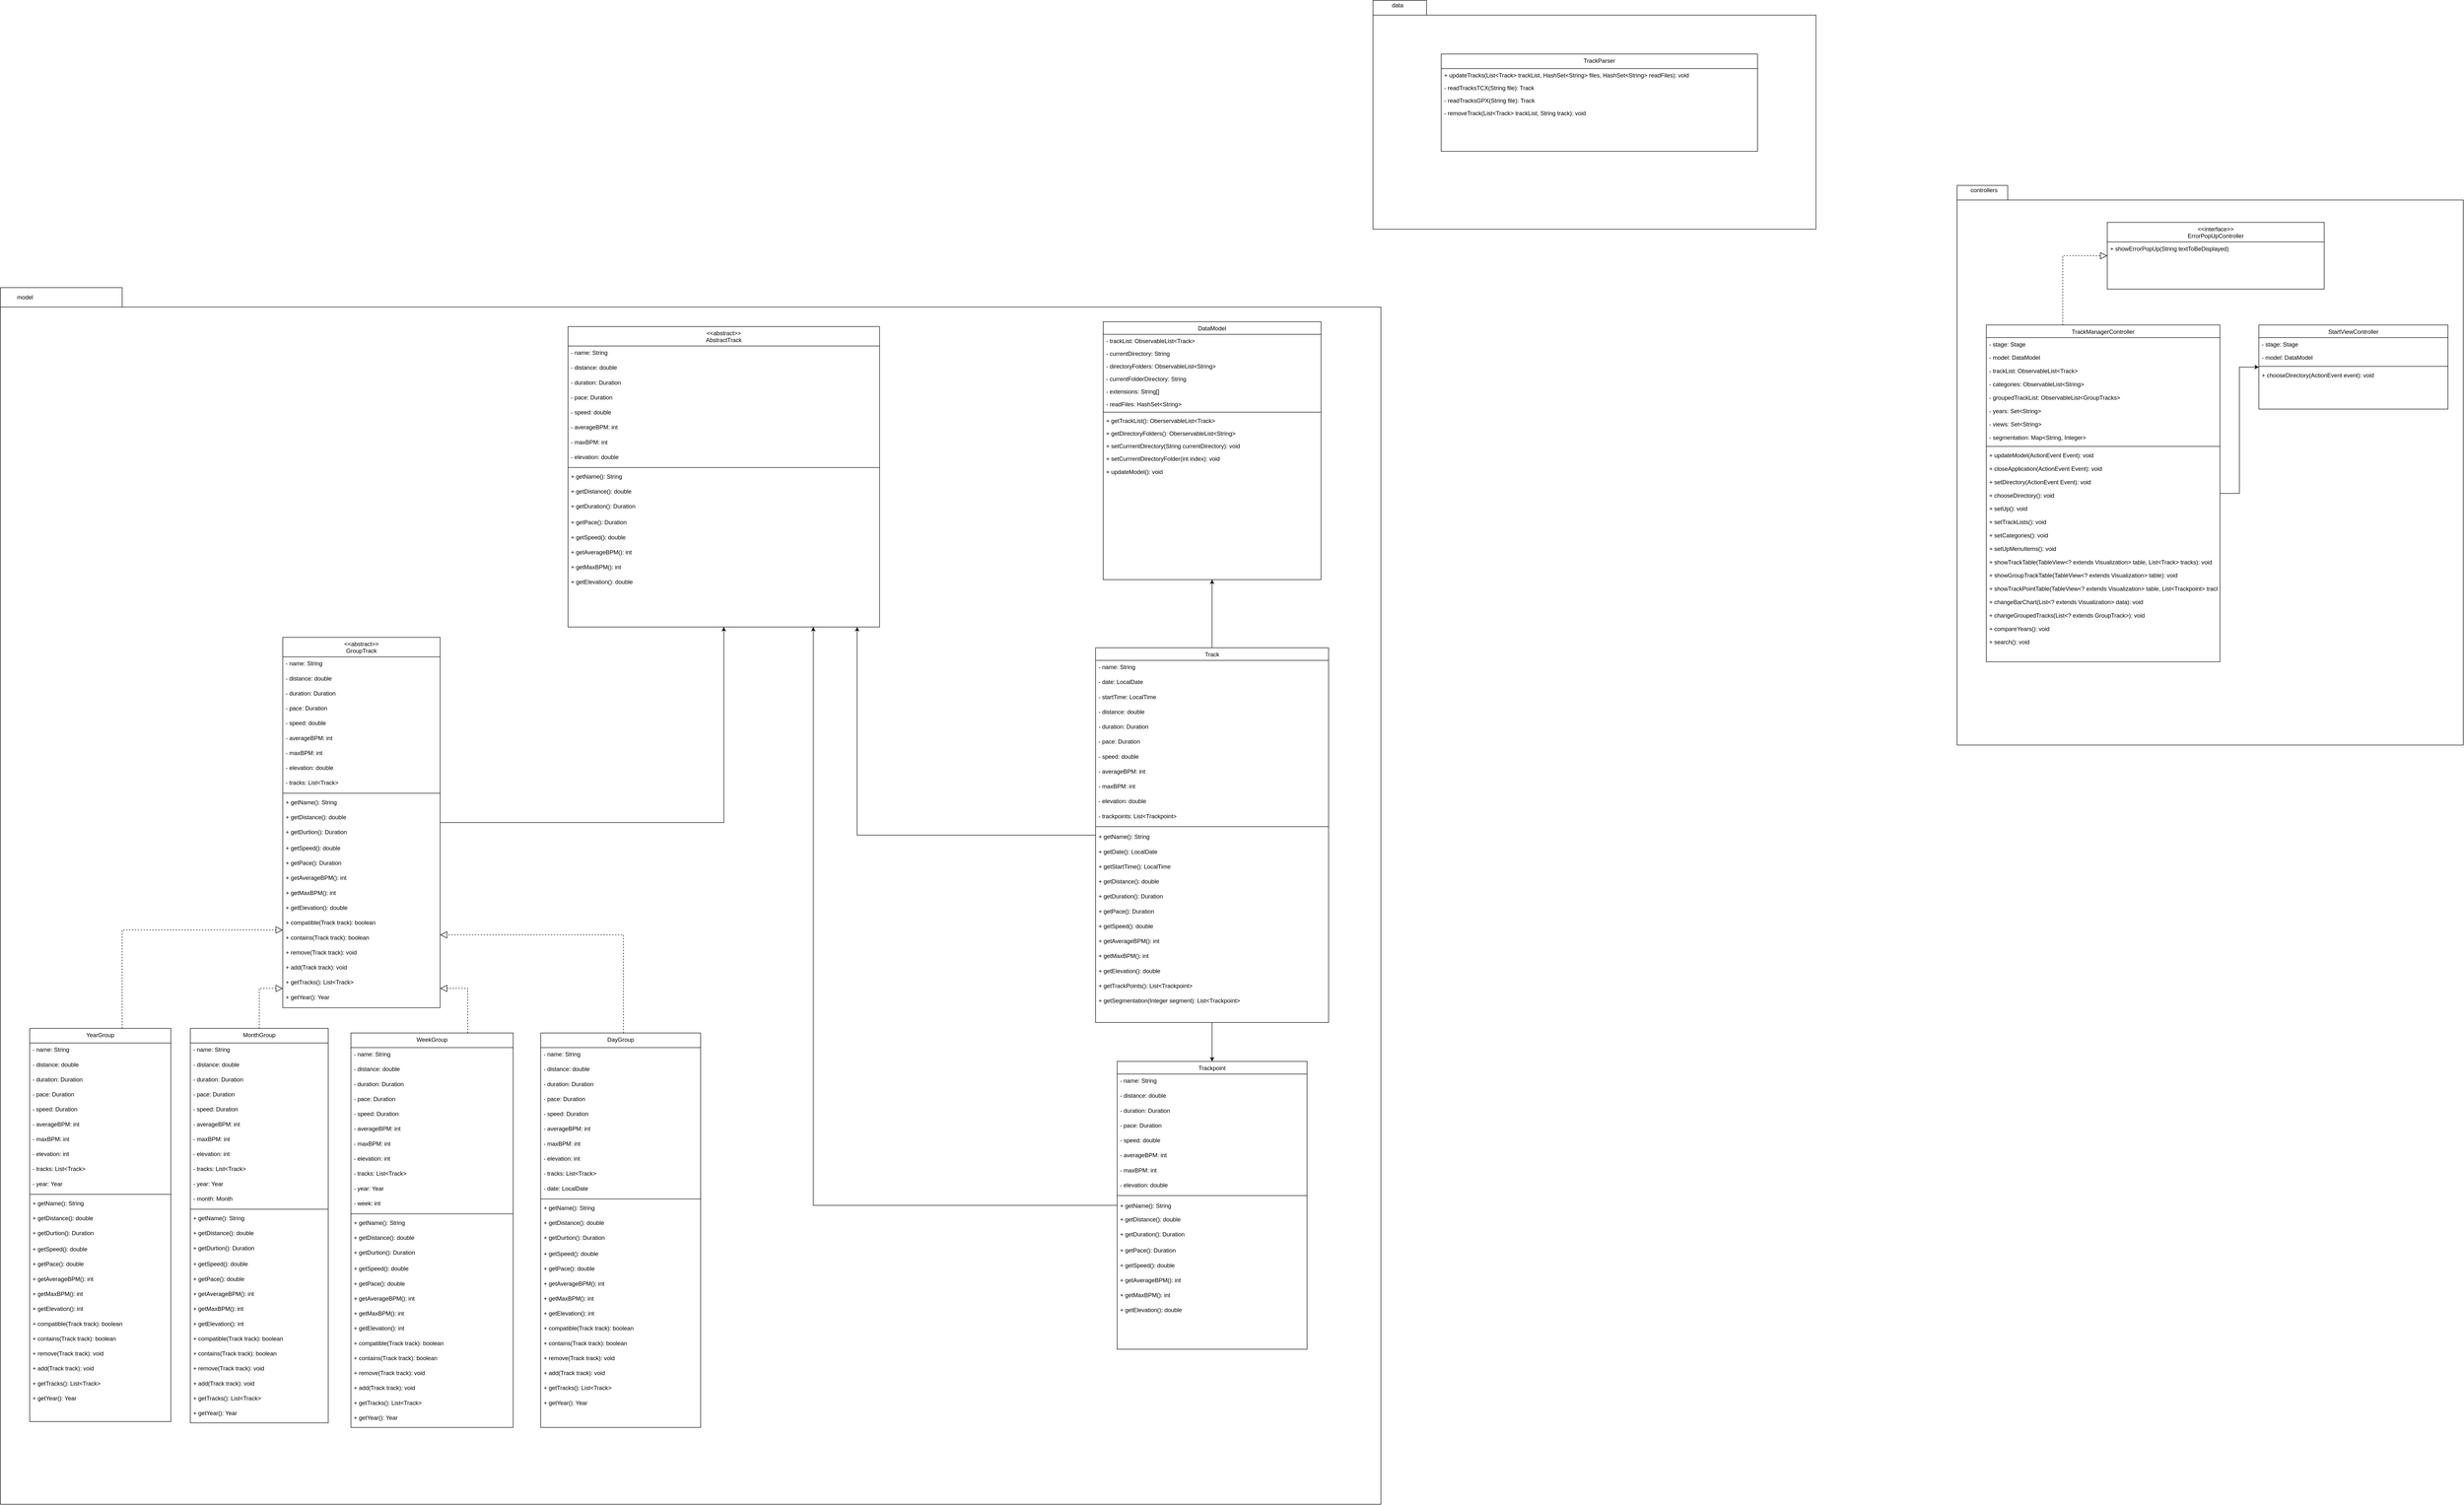 <mxfile version="15.4.0" type="device"><diagram id="C5RBs43oDa-KdzZeNtuy" name="Page-1"><mxGraphModel dx="3796" dy="1451" grid="1" gridSize="10" guides="1" tooltips="1" connect="1" arrows="1" fold="1" page="1" pageScale="1" pageWidth="827" pageHeight="1169" math="0" shadow="0"><root><mxCell id="WIyWlLk6GJQsqaUBKTNV-0"/><mxCell id="WIyWlLk6GJQsqaUBKTNV-1" parent="WIyWlLk6GJQsqaUBKTNV-0"/><mxCell id="_6XlM40BkMS0DK-r7jOx-3" value="" style="shape=folder;fontStyle=1;spacingTop=-999;tabWidth=40;tabHeight=40;tabPosition=left;html=1;container=1;align=left;" vertex="1" parent="WIyWlLk6GJQsqaUBKTNV-1"><mxGeometry x="-2820" y="-450" width="2836.25" height="2500" as="geometry"/></mxCell><mxCell id="2fHqJ36CcU6YwNAi6AEC-1" value="&lt;&lt;abstract&gt;&gt;&#10;AbstractTrack" style="swimlane;fontStyle=0;align=center;verticalAlign=top;childLayout=stackLayout;horizontal=1;startSize=40;horizontalStack=0;resizeParent=1;resizeLast=0;collapsible=1;marginBottom=0;rounded=0;shadow=0;strokeWidth=1;" parent="_6XlM40BkMS0DK-r7jOx-3" vertex="1"><mxGeometry x="1165.999" y="79.996" width="640.157" height="617.342" as="geometry"><mxRectangle x="130" y="380" width="160" height="26" as="alternateBounds"/></mxGeometry></mxCell><mxCell id="2fHqJ36CcU6YwNAi6AEC-2" value="- name: String" style="text;align=left;verticalAlign=top;spacingLeft=4;spacingRight=4;overflow=hidden;rotatable=0;points=[[0,0.5],[1,0.5]];portConstraint=eastwest;" parent="2fHqJ36CcU6YwNAi6AEC-1" vertex="1"><mxGeometry y="40" width="640.157" height="30.631" as="geometry"/></mxCell><mxCell id="2fHqJ36CcU6YwNAi6AEC-3" value="- distance: double" style="text;align=left;verticalAlign=top;spacingLeft=4;spacingRight=4;overflow=hidden;rotatable=0;points=[[0,0.5],[1,0.5]];portConstraint=eastwest;" parent="2fHqJ36CcU6YwNAi6AEC-1" vertex="1"><mxGeometry y="70.631" width="640.157" height="30.631" as="geometry"/></mxCell><mxCell id="2fHqJ36CcU6YwNAi6AEC-4" value="- duration: Duration" style="text;align=left;verticalAlign=top;spacingLeft=4;spacingRight=4;overflow=hidden;rotatable=0;points=[[0,0.5],[1,0.5]];portConstraint=eastwest;" parent="2fHqJ36CcU6YwNAi6AEC-1" vertex="1"><mxGeometry y="101.263" width="640.157" height="30.631" as="geometry"/></mxCell><mxCell id="2fHqJ36CcU6YwNAi6AEC-5" value="- pace: Duration" style="text;align=left;verticalAlign=top;spacingLeft=4;spacingRight=4;overflow=hidden;rotatable=0;points=[[0,0.5],[1,0.5]];portConstraint=eastwest;" parent="2fHqJ36CcU6YwNAi6AEC-1" vertex="1"><mxGeometry y="131.894" width="640.157" height="30.631" as="geometry"/></mxCell><mxCell id="2fHqJ36CcU6YwNAi6AEC-6" value="- speed: double" style="text;align=left;verticalAlign=top;spacingLeft=4;spacingRight=4;overflow=hidden;rotatable=0;points=[[0,0.5],[1,0.5]];portConstraint=eastwest;" parent="2fHqJ36CcU6YwNAi6AEC-1" vertex="1"><mxGeometry y="162.526" width="640.157" height="30.631" as="geometry"/></mxCell><mxCell id="2fHqJ36CcU6YwNAi6AEC-7" value="- averageBPM: int" style="text;align=left;verticalAlign=top;spacingLeft=4;spacingRight=4;overflow=hidden;rotatable=0;points=[[0,0.5],[1,0.5]];portConstraint=eastwest;" parent="2fHqJ36CcU6YwNAi6AEC-1" vertex="1"><mxGeometry y="193.157" width="640.157" height="30.631" as="geometry"/></mxCell><mxCell id="2fHqJ36CcU6YwNAi6AEC-8" value="- maxBPM: int" style="text;align=left;verticalAlign=top;spacingLeft=4;spacingRight=4;overflow=hidden;rotatable=0;points=[[0,0.5],[1,0.5]];portConstraint=eastwest;" parent="2fHqJ36CcU6YwNAi6AEC-1" vertex="1"><mxGeometry y="223.789" width="640.157" height="30.631" as="geometry"/></mxCell><mxCell id="2fHqJ36CcU6YwNAi6AEC-9" value="- elevation: double" style="text;align=left;verticalAlign=top;spacingLeft=4;spacingRight=4;overflow=hidden;rotatable=0;points=[[0,0.5],[1,0.5]];portConstraint=eastwest;" parent="2fHqJ36CcU6YwNAi6AEC-1" vertex="1"><mxGeometry y="254.42" width="640.157" height="30.631" as="geometry"/></mxCell><mxCell id="2fHqJ36CcU6YwNAi6AEC-11" value="" style="line;html=1;strokeWidth=1;align=left;verticalAlign=middle;spacingTop=-1;spacingLeft=3;spacingRight=3;rotatable=0;labelPosition=right;points=[];portConstraint=eastwest;" parent="2fHqJ36CcU6YwNAi6AEC-1" vertex="1"><mxGeometry y="285.052" width="640.157" height="9.425" as="geometry"/></mxCell><mxCell id="2fHqJ36CcU6YwNAi6AEC-12" value="+ getName(): String" style="text;align=left;verticalAlign=top;spacingLeft=4;spacingRight=4;overflow=hidden;rotatable=0;points=[[0,0.5],[1,0.5]];portConstraint=eastwest;fontStyle=0" parent="2fHqJ36CcU6YwNAi6AEC-1" vertex="1"><mxGeometry y="294.477" width="640.157" height="30.631" as="geometry"/></mxCell><mxCell id="2fHqJ36CcU6YwNAi6AEC-13" value="+ getDistance(): double" style="text;align=left;verticalAlign=top;spacingLeft=4;spacingRight=4;overflow=hidden;rotatable=0;points=[[0,0.5],[1,0.5]];portConstraint=eastwest;fontStyle=0" parent="2fHqJ36CcU6YwNAi6AEC-1" vertex="1"><mxGeometry y="325.108" width="640.157" height="30.631" as="geometry"/></mxCell><mxCell id="2fHqJ36CcU6YwNAi6AEC-14" value="+ getDuration(): Duration" style="text;align=left;verticalAlign=top;spacingLeft=4;spacingRight=4;overflow=hidden;rotatable=0;points=[[0,0.5],[1,0.5]];portConstraint=eastwest;fontStyle=0" parent="2fHqJ36CcU6YwNAi6AEC-1" vertex="1"><mxGeometry y="355.74" width="640.157" height="30.631" as="geometry"/></mxCell><mxCell id="2fHqJ36CcU6YwNAi6AEC-16" value="+ getPace(): Duration" style="text;align=left;verticalAlign=middle;spacingLeft=4;spacingRight=4;overflow=hidden;rotatable=0;points=[[0,0.5],[1,0.5]];portConstraint=eastwest;fontStyle=0" parent="2fHqJ36CcU6YwNAi6AEC-1" vertex="1"><mxGeometry y="386.371" width="640.157" height="30.631" as="geometry"/></mxCell><mxCell id="2fHqJ36CcU6YwNAi6AEC-15" value="+ getSpeed(): double" style="text;align=left;verticalAlign=middle;spacingLeft=4;spacingRight=4;overflow=hidden;rotatable=0;points=[[0,0.5],[1,0.5]];portConstraint=eastwest;fontStyle=0" parent="2fHqJ36CcU6YwNAi6AEC-1" vertex="1"><mxGeometry y="417.003" width="640.157" height="30.631" as="geometry"/></mxCell><mxCell id="2fHqJ36CcU6YwNAi6AEC-17" value="+ getAverageBPM(): int" style="text;align=left;verticalAlign=middle;spacingLeft=4;spacingRight=4;overflow=hidden;rotatable=0;points=[[0,0.5],[1,0.5]];portConstraint=eastwest;fontStyle=0" parent="2fHqJ36CcU6YwNAi6AEC-1" vertex="1"><mxGeometry y="447.634" width="640.157" height="30.631" as="geometry"/></mxCell><mxCell id="2fHqJ36CcU6YwNAi6AEC-18" value="+ getMaxBPM(): int" style="text;align=left;verticalAlign=middle;spacingLeft=4;spacingRight=4;overflow=hidden;rotatable=0;points=[[0,0.5],[1,0.5]];portConstraint=eastwest;fontStyle=0" parent="2fHqJ36CcU6YwNAi6AEC-1" vertex="1"><mxGeometry y="478.266" width="640.157" height="30.631" as="geometry"/></mxCell><mxCell id="2fHqJ36CcU6YwNAi6AEC-19" value="+ getElevation(): double" style="text;align=left;verticalAlign=middle;spacingLeft=4;spacingRight=4;overflow=hidden;rotatable=0;points=[[0,0.5],[1,0.5]];portConstraint=eastwest;fontStyle=0" parent="2fHqJ36CcU6YwNAi6AEC-1" vertex="1"><mxGeometry y="508.897" width="640.157" height="30.631" as="geometry"/></mxCell><mxCell id="saVoV1EvRjEJ-XCsJS2t-20" value="&lt;&lt;abstract&gt;&gt;&#10;GroupTrack" style="swimlane;fontStyle=0;align=center;verticalAlign=top;childLayout=stackLayout;horizontal=1;startSize=40;horizontalStack=0;resizeParent=1;resizeLast=0;collapsible=1;marginBottom=0;rounded=0;shadow=0;strokeWidth=1;" parent="_6XlM40BkMS0DK-r7jOx-3" vertex="1"><mxGeometry x="580" y="718.66" width="323.33" height="761.07" as="geometry"><mxRectangle x="130" y="380" width="160" height="26" as="alternateBounds"/></mxGeometry></mxCell><mxCell id="saVoV1EvRjEJ-XCsJS2t-40" value="- name: String" style="text;align=left;verticalAlign=top;spacingLeft=4;spacingRight=4;overflow=hidden;rotatable=0;points=[[0,0.5],[1,0.5]];portConstraint=eastwest;" parent="saVoV1EvRjEJ-XCsJS2t-20" vertex="1"><mxGeometry y="40" width="323.33" height="30.631" as="geometry"/></mxCell><mxCell id="saVoV1EvRjEJ-XCsJS2t-21" value="- distance: double" style="text;align=left;verticalAlign=top;spacingLeft=4;spacingRight=4;overflow=hidden;rotatable=0;points=[[0,0.5],[1,0.5]];portConstraint=eastwest;" parent="saVoV1EvRjEJ-XCsJS2t-20" vertex="1"><mxGeometry y="70.631" width="323.33" height="30.631" as="geometry"/></mxCell><mxCell id="saVoV1EvRjEJ-XCsJS2t-22" value="- duration: Duration" style="text;align=left;verticalAlign=top;spacingLeft=4;spacingRight=4;overflow=hidden;rotatable=0;points=[[0,0.5],[1,0.5]];portConstraint=eastwest;" parent="saVoV1EvRjEJ-XCsJS2t-20" vertex="1"><mxGeometry y="101.263" width="323.33" height="30.631" as="geometry"/></mxCell><mxCell id="saVoV1EvRjEJ-XCsJS2t-36" value="- pace: Duration" style="text;align=left;verticalAlign=top;spacingLeft=4;spacingRight=4;overflow=hidden;rotatable=0;points=[[0,0.5],[1,0.5]];portConstraint=eastwest;" parent="saVoV1EvRjEJ-XCsJS2t-20" vertex="1"><mxGeometry y="131.894" width="323.33" height="30.631" as="geometry"/></mxCell><mxCell id="saVoV1EvRjEJ-XCsJS2t-37" value="- speed: double" style="text;align=left;verticalAlign=top;spacingLeft=4;spacingRight=4;overflow=hidden;rotatable=0;points=[[0,0.5],[1,0.5]];portConstraint=eastwest;" parent="saVoV1EvRjEJ-XCsJS2t-20" vertex="1"><mxGeometry y="162.526" width="323.33" height="30.631" as="geometry"/></mxCell><mxCell id="LNZTrZfbxGT2399MAhyZ-39" value="- averageBPM: int" style="text;align=left;verticalAlign=top;spacingLeft=4;spacingRight=4;overflow=hidden;rotatable=0;points=[[0,0.5],[1,0.5]];portConstraint=eastwest;" parent="saVoV1EvRjEJ-XCsJS2t-20" vertex="1"><mxGeometry y="193.157" width="323.33" height="30.631" as="geometry"/></mxCell><mxCell id="LNZTrZfbxGT2399MAhyZ-40" value="- maxBPM: int" style="text;align=left;verticalAlign=top;spacingLeft=4;spacingRight=4;overflow=hidden;rotatable=0;points=[[0,0.5],[1,0.5]];portConstraint=eastwest;" parent="saVoV1EvRjEJ-XCsJS2t-20" vertex="1"><mxGeometry y="223.789" width="323.33" height="30.631" as="geometry"/></mxCell><mxCell id="LNZTrZfbxGT2399MAhyZ-38" value="- elevation: double" style="text;align=left;verticalAlign=top;spacingLeft=4;spacingRight=4;overflow=hidden;rotatable=0;points=[[0,0.5],[1,0.5]];portConstraint=eastwest;" parent="saVoV1EvRjEJ-XCsJS2t-20" vertex="1"><mxGeometry y="254.42" width="323.33" height="30.631" as="geometry"/></mxCell><mxCell id="saVoV1EvRjEJ-XCsJS2t-39" value="- tracks: List&lt;Track&gt;" style="text;align=left;verticalAlign=top;spacingLeft=4;spacingRight=4;overflow=hidden;rotatable=0;points=[[0,0.5],[1,0.5]];portConstraint=eastwest;" parent="saVoV1EvRjEJ-XCsJS2t-20" vertex="1"><mxGeometry y="285.052" width="323.33" height="30.631" as="geometry"/></mxCell><mxCell id="saVoV1EvRjEJ-XCsJS2t-23" value="" style="line;html=1;strokeWidth=1;align=left;verticalAlign=middle;spacingTop=-1;spacingLeft=3;spacingRight=3;rotatable=0;labelPosition=right;points=[];portConstraint=eastwest;" parent="saVoV1EvRjEJ-XCsJS2t-20" vertex="1"><mxGeometry y="315.683" width="323.33" height="9.425" as="geometry"/></mxCell><mxCell id="saVoV1EvRjEJ-XCsJS2t-88" value="+ getName(): String" style="text;align=left;verticalAlign=top;spacingLeft=4;spacingRight=4;overflow=hidden;rotatable=0;points=[[0,0.5],[1,0.5]];portConstraint=eastwest;fontStyle=0" parent="saVoV1EvRjEJ-XCsJS2t-20" vertex="1"><mxGeometry y="325.108" width="323.33" height="30.631" as="geometry"/></mxCell><mxCell id="saVoV1EvRjEJ-XCsJS2t-24" value="+ getDistance(): double" style="text;align=left;verticalAlign=top;spacingLeft=4;spacingRight=4;overflow=hidden;rotatable=0;points=[[0,0.5],[1,0.5]];portConstraint=eastwest;fontStyle=0" parent="saVoV1EvRjEJ-XCsJS2t-20" vertex="1"><mxGeometry y="355.74" width="323.33" height="30.631" as="geometry"/></mxCell><mxCell id="saVoV1EvRjEJ-XCsJS2t-25" value="+ getDurtion(): Duration" style="text;align=left;verticalAlign=top;spacingLeft=4;spacingRight=4;overflow=hidden;rotatable=0;points=[[0,0.5],[1,0.5]];portConstraint=eastwest;fontStyle=0" parent="saVoV1EvRjEJ-XCsJS2t-20" vertex="1"><mxGeometry y="386.371" width="323.33" height="30.631" as="geometry"/></mxCell><mxCell id="saVoV1EvRjEJ-XCsJS2t-26" value="+ getSpeed(): double" style="text;align=left;verticalAlign=middle;spacingLeft=4;spacingRight=4;overflow=hidden;rotatable=0;points=[[0,0.5],[1,0.5]];portConstraint=eastwest;fontStyle=0" parent="saVoV1EvRjEJ-XCsJS2t-20" vertex="1"><mxGeometry y="417.003" width="323.33" height="30.631" as="geometry"/></mxCell><mxCell id="LNZTrZfbxGT2399MAhyZ-41" value="+ getPace(): Duration" style="text;align=left;verticalAlign=middle;spacingLeft=4;spacingRight=4;overflow=hidden;rotatable=0;points=[[0,0.5],[1,0.5]];portConstraint=eastwest;fontStyle=0" parent="saVoV1EvRjEJ-XCsJS2t-20" vertex="1"><mxGeometry y="447.634" width="323.33" height="30.631" as="geometry"/></mxCell><mxCell id="LNZTrZfbxGT2399MAhyZ-42" value="+ getAverageBPM(): int" style="text;align=left;verticalAlign=middle;spacingLeft=4;spacingRight=4;overflow=hidden;rotatable=0;points=[[0,0.5],[1,0.5]];portConstraint=eastwest;fontStyle=0" parent="saVoV1EvRjEJ-XCsJS2t-20" vertex="1"><mxGeometry y="478.266" width="323.33" height="30.631" as="geometry"/></mxCell><mxCell id="LNZTrZfbxGT2399MAhyZ-43" value="+ getMaxBPM(): int" style="text;align=left;verticalAlign=middle;spacingLeft=4;spacingRight=4;overflow=hidden;rotatable=0;points=[[0,0.5],[1,0.5]];portConstraint=eastwest;fontStyle=0" parent="saVoV1EvRjEJ-XCsJS2t-20" vertex="1"><mxGeometry y="508.897" width="323.33" height="30.631" as="geometry"/></mxCell><mxCell id="saVoV1EvRjEJ-XCsJS2t-27" value="+ getElevation(): double" style="text;align=left;verticalAlign=middle;spacingLeft=4;spacingRight=4;overflow=hidden;rotatable=0;points=[[0,0.5],[1,0.5]];portConstraint=eastwest;fontStyle=0" parent="saVoV1EvRjEJ-XCsJS2t-20" vertex="1"><mxGeometry y="539.529" width="323.33" height="30.631" as="geometry"/></mxCell><mxCell id="saVoV1EvRjEJ-XCsJS2t-43" value="+ compatible(Track track): boolean" style="text;align=left;verticalAlign=middle;spacingLeft=4;spacingRight=4;overflow=hidden;rotatable=0;points=[[0,0.5],[1,0.5]];portConstraint=eastwest;fontStyle=0" parent="saVoV1EvRjEJ-XCsJS2t-20" vertex="1"><mxGeometry y="570.16" width="323.33" height="30.631" as="geometry"/></mxCell><mxCell id="saVoV1EvRjEJ-XCsJS2t-38" value="+ contains(Track track): boolean" style="text;align=left;verticalAlign=middle;spacingLeft=4;spacingRight=4;overflow=hidden;rotatable=0;points=[[0,0.5],[1,0.5]];portConstraint=eastwest;fontStyle=0" parent="saVoV1EvRjEJ-XCsJS2t-20" vertex="1"><mxGeometry y="600.792" width="323.33" height="30.631" as="geometry"/></mxCell><mxCell id="saVoV1EvRjEJ-XCsJS2t-41" value="+ remove(Track track): void" style="text;align=left;verticalAlign=middle;spacingLeft=4;spacingRight=4;overflow=hidden;rotatable=0;points=[[0,0.5],[1,0.5]];portConstraint=eastwest;fontStyle=0" parent="saVoV1EvRjEJ-XCsJS2t-20" vertex="1"><mxGeometry y="631.423" width="323.33" height="30.631" as="geometry"/></mxCell><mxCell id="saVoV1EvRjEJ-XCsJS2t-42" value="+ add(Track track): void" style="text;align=left;verticalAlign=middle;spacingLeft=4;spacingRight=4;overflow=hidden;rotatable=0;points=[[0,0.5],[1,0.5]];portConstraint=eastwest;fontStyle=0" parent="saVoV1EvRjEJ-XCsJS2t-20" vertex="1"><mxGeometry y="662.055" width="323.33" height="30.631" as="geometry"/></mxCell><mxCell id="saVoV1EvRjEJ-XCsJS2t-44" value="+ getTracks(): List&lt;Track&gt;" style="text;align=left;verticalAlign=middle;spacingLeft=4;spacingRight=4;overflow=hidden;rotatable=0;points=[[0,0.5],[1,0.5]];portConstraint=eastwest;fontStyle=0" parent="saVoV1EvRjEJ-XCsJS2t-20" vertex="1"><mxGeometry y="692.686" width="323.33" height="30.631" as="geometry"/></mxCell><mxCell id="O3cGr_5kO3i8o3RFAiJu-2" value="+ getYear(): Year" style="text;align=left;verticalAlign=middle;spacingLeft=4;spacingRight=4;overflow=hidden;rotatable=0;points=[[0,0.5],[1,0.5]];portConstraint=eastwest;fontStyle=0" parent="saVoV1EvRjEJ-XCsJS2t-20" vertex="1"><mxGeometry y="723.318" width="323.33" height="30.631" as="geometry"/></mxCell><mxCell id="2aaxsOouiUvmAQ1jINV4-105" value="DayGroup" style="swimlane;fontStyle=0;align=center;verticalAlign=top;childLayout=stackLayout;horizontal=1;startSize=30;horizontalStack=0;resizeParent=1;resizeLast=0;collapsible=1;marginBottom=0;rounded=0;shadow=0;strokeWidth=1;" parent="_6XlM40BkMS0DK-r7jOx-3" vertex="1"><mxGeometry x="1110" y="1531.57" width="328.54" height="810.56" as="geometry"><mxRectangle x="130" y="380" width="160" height="26" as="alternateBounds"/></mxGeometry></mxCell><mxCell id="2aaxsOouiUvmAQ1jINV4-106" value="- name: String" style="text;align=left;verticalAlign=top;spacingLeft=4;spacingRight=4;overflow=hidden;rotatable=0;points=[[0,0.5],[1,0.5]];portConstraint=eastwest;" parent="2aaxsOouiUvmAQ1jINV4-105" vertex="1"><mxGeometry y="30" width="328.54" height="30.631" as="geometry"/></mxCell><mxCell id="2aaxsOouiUvmAQ1jINV4-107" value="- distance: double" style="text;align=left;verticalAlign=top;spacingLeft=4;spacingRight=4;overflow=hidden;rotatable=0;points=[[0,0.5],[1,0.5]];portConstraint=eastwest;" parent="2aaxsOouiUvmAQ1jINV4-105" vertex="1"><mxGeometry y="60.631" width="328.54" height="30.631" as="geometry"/></mxCell><mxCell id="2aaxsOouiUvmAQ1jINV4-108" value="- duration: Duration" style="text;align=left;verticalAlign=top;spacingLeft=4;spacingRight=4;overflow=hidden;rotatable=0;points=[[0,0.5],[1,0.5]];portConstraint=eastwest;" parent="2aaxsOouiUvmAQ1jINV4-105" vertex="1"><mxGeometry y="91.263" width="328.54" height="30.631" as="geometry"/></mxCell><mxCell id="2aaxsOouiUvmAQ1jINV4-109" value="- pace: Duration" style="text;align=left;verticalAlign=top;spacingLeft=4;spacingRight=4;overflow=hidden;rotatable=0;points=[[0,0.5],[1,0.5]];portConstraint=eastwest;" parent="2aaxsOouiUvmAQ1jINV4-105" vertex="1"><mxGeometry y="121.894" width="328.54" height="30.631" as="geometry"/></mxCell><mxCell id="2aaxsOouiUvmAQ1jINV4-110" value="- speed: Duration" style="text;align=left;verticalAlign=top;spacingLeft=4;spacingRight=4;overflow=hidden;rotatable=0;points=[[0,0.5],[1,0.5]];portConstraint=eastwest;" parent="2aaxsOouiUvmAQ1jINV4-105" vertex="1"><mxGeometry y="152.526" width="328.54" height="30.631" as="geometry"/></mxCell><mxCell id="2aaxsOouiUvmAQ1jINV4-111" value="- averageBPM: int" style="text;align=left;verticalAlign=top;spacingLeft=4;spacingRight=4;overflow=hidden;rotatable=0;points=[[0,0.5],[1,0.5]];portConstraint=eastwest;" parent="2aaxsOouiUvmAQ1jINV4-105" vertex="1"><mxGeometry y="183.157" width="328.54" height="30.631" as="geometry"/></mxCell><mxCell id="2aaxsOouiUvmAQ1jINV4-112" value="- maxBPM: int" style="text;align=left;verticalAlign=top;spacingLeft=4;spacingRight=4;overflow=hidden;rotatable=0;points=[[0,0.5],[1,0.5]];portConstraint=eastwest;" parent="2aaxsOouiUvmAQ1jINV4-105" vertex="1"><mxGeometry y="213.789" width="328.54" height="30.631" as="geometry"/></mxCell><mxCell id="2aaxsOouiUvmAQ1jINV4-113" value="- elevation: int" style="text;align=left;verticalAlign=top;spacingLeft=4;spacingRight=4;overflow=hidden;rotatable=0;points=[[0,0.5],[1,0.5]];portConstraint=eastwest;" parent="2aaxsOouiUvmAQ1jINV4-105" vertex="1"><mxGeometry y="244.42" width="328.54" height="30.631" as="geometry"/></mxCell><mxCell id="2aaxsOouiUvmAQ1jINV4-114" value="- tracks: List&lt;Track&gt;" style="text;align=left;verticalAlign=top;spacingLeft=4;spacingRight=4;overflow=hidden;rotatable=0;points=[[0,0.5],[1,0.5]];portConstraint=eastwest;" parent="2aaxsOouiUvmAQ1jINV4-105" vertex="1"><mxGeometry y="275.052" width="328.54" height="30.631" as="geometry"/></mxCell><mxCell id="2aaxsOouiUvmAQ1jINV4-115" value="- date: LocalDate" style="text;align=left;verticalAlign=top;spacingLeft=4;spacingRight=4;overflow=hidden;rotatable=0;points=[[0,0.5],[1,0.5]];portConstraint=eastwest;" parent="2aaxsOouiUvmAQ1jINV4-105" vertex="1"><mxGeometry y="305.683" width="328.54" height="30.631" as="geometry"/></mxCell><mxCell id="2aaxsOouiUvmAQ1jINV4-117" value="" style="line;html=1;strokeWidth=1;align=left;verticalAlign=middle;spacingTop=-1;spacingLeft=3;spacingRight=3;rotatable=0;labelPosition=right;points=[];portConstraint=eastwest;" parent="2aaxsOouiUvmAQ1jINV4-105" vertex="1"><mxGeometry y="336.315" width="328.54" height="9.425" as="geometry"/></mxCell><mxCell id="2aaxsOouiUvmAQ1jINV4-118" value="+ getName(): String" style="text;align=left;verticalAlign=top;spacingLeft=4;spacingRight=4;overflow=hidden;rotatable=0;points=[[0,0.5],[1,0.5]];portConstraint=eastwest;fontStyle=0" parent="2aaxsOouiUvmAQ1jINV4-105" vertex="1"><mxGeometry y="345.74" width="328.54" height="30.631" as="geometry"/></mxCell><mxCell id="2aaxsOouiUvmAQ1jINV4-119" value="+ getDistance(): double" style="text;align=left;verticalAlign=top;spacingLeft=4;spacingRight=4;overflow=hidden;rotatable=0;points=[[0,0.5],[1,0.5]];portConstraint=eastwest;fontStyle=0" parent="2aaxsOouiUvmAQ1jINV4-105" vertex="1"><mxGeometry y="376.371" width="328.54" height="30.631" as="geometry"/></mxCell><mxCell id="2aaxsOouiUvmAQ1jINV4-120" value="+ getDurtion(): Duration" style="text;align=left;verticalAlign=top;spacingLeft=4;spacingRight=4;overflow=hidden;rotatable=0;points=[[0,0.5],[1,0.5]];portConstraint=eastwest;fontStyle=0" parent="2aaxsOouiUvmAQ1jINV4-105" vertex="1"><mxGeometry y="407.003" width="328.54" height="30.631" as="geometry"/></mxCell><mxCell id="2aaxsOouiUvmAQ1jINV4-121" value="+ getSpeed(): double" style="text;align=left;verticalAlign=middle;spacingLeft=4;spacingRight=4;overflow=hidden;rotatable=0;points=[[0,0.5],[1,0.5]];portConstraint=eastwest;fontStyle=0" parent="2aaxsOouiUvmAQ1jINV4-105" vertex="1"><mxGeometry y="437.634" width="328.54" height="30.631" as="geometry"/></mxCell><mxCell id="2aaxsOouiUvmAQ1jINV4-122" value="+ getPace(): double" style="text;align=left;verticalAlign=middle;spacingLeft=4;spacingRight=4;overflow=hidden;rotatable=0;points=[[0,0.5],[1,0.5]];portConstraint=eastwest;fontStyle=0" parent="2aaxsOouiUvmAQ1jINV4-105" vertex="1"><mxGeometry y="468.266" width="328.54" height="30.631" as="geometry"/></mxCell><mxCell id="2aaxsOouiUvmAQ1jINV4-123" value="+ getAverageBPM(): int" style="text;align=left;verticalAlign=middle;spacingLeft=4;spacingRight=4;overflow=hidden;rotatable=0;points=[[0,0.5],[1,0.5]];portConstraint=eastwest;fontStyle=0" parent="2aaxsOouiUvmAQ1jINV4-105" vertex="1"><mxGeometry y="498.897" width="328.54" height="30.631" as="geometry"/></mxCell><mxCell id="2aaxsOouiUvmAQ1jINV4-124" value="+ getMaxBPM(): int" style="text;align=left;verticalAlign=middle;spacingLeft=4;spacingRight=4;overflow=hidden;rotatable=0;points=[[0,0.5],[1,0.5]];portConstraint=eastwest;fontStyle=0" parent="2aaxsOouiUvmAQ1jINV4-105" vertex="1"><mxGeometry y="529.529" width="328.54" height="30.631" as="geometry"/></mxCell><mxCell id="2aaxsOouiUvmAQ1jINV4-125" value="+ getElevation(): int" style="text;align=left;verticalAlign=middle;spacingLeft=4;spacingRight=4;overflow=hidden;rotatable=0;points=[[0,0.5],[1,0.5]];portConstraint=eastwest;fontStyle=0" parent="2aaxsOouiUvmAQ1jINV4-105" vertex="1"><mxGeometry y="560.16" width="328.54" height="30.631" as="geometry"/></mxCell><mxCell id="2aaxsOouiUvmAQ1jINV4-126" value="+ compatible(Track track): boolean" style="text;align=left;verticalAlign=middle;spacingLeft=4;spacingRight=4;overflow=hidden;rotatable=0;points=[[0,0.5],[1,0.5]];portConstraint=eastwest;fontStyle=0" parent="2aaxsOouiUvmAQ1jINV4-105" vertex="1"><mxGeometry y="590.792" width="328.54" height="30.631" as="geometry"/></mxCell><mxCell id="2aaxsOouiUvmAQ1jINV4-127" value="+ contains(Track track): boolean" style="text;align=left;verticalAlign=middle;spacingLeft=4;spacingRight=4;overflow=hidden;rotatable=0;points=[[0,0.5],[1,0.5]];portConstraint=eastwest;fontStyle=0" parent="2aaxsOouiUvmAQ1jINV4-105" vertex="1"><mxGeometry y="621.423" width="328.54" height="30.631" as="geometry"/></mxCell><mxCell id="2aaxsOouiUvmAQ1jINV4-128" value="+ remove(Track track): void" style="text;align=left;verticalAlign=middle;spacingLeft=4;spacingRight=4;overflow=hidden;rotatable=0;points=[[0,0.5],[1,0.5]];portConstraint=eastwest;fontStyle=0" parent="2aaxsOouiUvmAQ1jINV4-105" vertex="1"><mxGeometry y="652.055" width="328.54" height="30.631" as="geometry"/></mxCell><mxCell id="2aaxsOouiUvmAQ1jINV4-129" value="+ add(Track track): void" style="text;align=left;verticalAlign=middle;spacingLeft=4;spacingRight=4;overflow=hidden;rotatable=0;points=[[0,0.5],[1,0.5]];portConstraint=eastwest;fontStyle=0" parent="2aaxsOouiUvmAQ1jINV4-105" vertex="1"><mxGeometry y="682.686" width="328.54" height="30.631" as="geometry"/></mxCell><mxCell id="2aaxsOouiUvmAQ1jINV4-130" value="+ getTracks(): List&lt;Track&gt;" style="text;align=left;verticalAlign=middle;spacingLeft=4;spacingRight=4;overflow=hidden;rotatable=0;points=[[0,0.5],[1,0.5]];portConstraint=eastwest;fontStyle=0" parent="2aaxsOouiUvmAQ1jINV4-105" vertex="1"><mxGeometry y="713.318" width="328.54" height="30.631" as="geometry"/></mxCell><mxCell id="2aaxsOouiUvmAQ1jINV4-131" value="+ getYear(): Year" style="text;align=left;verticalAlign=middle;spacingLeft=4;spacingRight=4;overflow=hidden;rotatable=0;points=[[0,0.5],[1,0.5]];portConstraint=eastwest;fontStyle=0" parent="2aaxsOouiUvmAQ1jINV4-105" vertex="1"><mxGeometry y="743.949" width="328.54" height="30.631" as="geometry"/></mxCell><mxCell id="2aaxsOouiUvmAQ1jINV4-76" value="WeekGroup" style="swimlane;fontStyle=0;align=center;verticalAlign=top;childLayout=stackLayout;horizontal=1;startSize=30;horizontalStack=0;resizeParent=1;resizeLast=0;collapsible=1;marginBottom=0;rounded=0;shadow=0;strokeWidth=1;" parent="_6XlM40BkMS0DK-r7jOx-3" vertex="1"><mxGeometry x="720" y="1531.57" width="333.33" height="810.56" as="geometry"><mxRectangle x="130" y="380" width="160" height="26" as="alternateBounds"/></mxGeometry></mxCell><mxCell id="2aaxsOouiUvmAQ1jINV4-77" value="- name: String" style="text;align=left;verticalAlign=top;spacingLeft=4;spacingRight=4;overflow=hidden;rotatable=0;points=[[0,0.5],[1,0.5]];portConstraint=eastwest;" parent="2aaxsOouiUvmAQ1jINV4-76" vertex="1"><mxGeometry y="30" width="333.33" height="30.631" as="geometry"/></mxCell><mxCell id="2aaxsOouiUvmAQ1jINV4-78" value="- distance: double" style="text;align=left;verticalAlign=top;spacingLeft=4;spacingRight=4;overflow=hidden;rotatable=0;points=[[0,0.5],[1,0.5]];portConstraint=eastwest;" parent="2aaxsOouiUvmAQ1jINV4-76" vertex="1"><mxGeometry y="60.631" width="333.33" height="30.631" as="geometry"/></mxCell><mxCell id="2aaxsOouiUvmAQ1jINV4-79" value="- duration: Duration" style="text;align=left;verticalAlign=top;spacingLeft=4;spacingRight=4;overflow=hidden;rotatable=0;points=[[0,0.5],[1,0.5]];portConstraint=eastwest;" parent="2aaxsOouiUvmAQ1jINV4-76" vertex="1"><mxGeometry y="91.263" width="333.33" height="30.631" as="geometry"/></mxCell><mxCell id="2aaxsOouiUvmAQ1jINV4-80" value="- pace: Duration" style="text;align=left;verticalAlign=top;spacingLeft=4;spacingRight=4;overflow=hidden;rotatable=0;points=[[0,0.5],[1,0.5]];portConstraint=eastwest;" parent="2aaxsOouiUvmAQ1jINV4-76" vertex="1"><mxGeometry y="121.894" width="333.33" height="30.631" as="geometry"/></mxCell><mxCell id="2aaxsOouiUvmAQ1jINV4-81" value="- speed: Duration" style="text;align=left;verticalAlign=top;spacingLeft=4;spacingRight=4;overflow=hidden;rotatable=0;points=[[0,0.5],[1,0.5]];portConstraint=eastwest;" parent="2aaxsOouiUvmAQ1jINV4-76" vertex="1"><mxGeometry y="152.526" width="333.33" height="30.631" as="geometry"/></mxCell><mxCell id="2aaxsOouiUvmAQ1jINV4-82" value="- averageBPM: int" style="text;align=left;verticalAlign=top;spacingLeft=4;spacingRight=4;overflow=hidden;rotatable=0;points=[[0,0.5],[1,0.5]];portConstraint=eastwest;" parent="2aaxsOouiUvmAQ1jINV4-76" vertex="1"><mxGeometry y="183.157" width="333.33" height="30.631" as="geometry"/></mxCell><mxCell id="2aaxsOouiUvmAQ1jINV4-83" value="- maxBPM: int" style="text;align=left;verticalAlign=top;spacingLeft=4;spacingRight=4;overflow=hidden;rotatable=0;points=[[0,0.5],[1,0.5]];portConstraint=eastwest;" parent="2aaxsOouiUvmAQ1jINV4-76" vertex="1"><mxGeometry y="213.789" width="333.33" height="30.631" as="geometry"/></mxCell><mxCell id="2aaxsOouiUvmAQ1jINV4-84" value="- elevation: int" style="text;align=left;verticalAlign=top;spacingLeft=4;spacingRight=4;overflow=hidden;rotatable=0;points=[[0,0.5],[1,0.5]];portConstraint=eastwest;" parent="2aaxsOouiUvmAQ1jINV4-76" vertex="1"><mxGeometry y="244.42" width="333.33" height="30.631" as="geometry"/></mxCell><mxCell id="2aaxsOouiUvmAQ1jINV4-85" value="- tracks: List&lt;Track&gt;" style="text;align=left;verticalAlign=top;spacingLeft=4;spacingRight=4;overflow=hidden;rotatable=0;points=[[0,0.5],[1,0.5]];portConstraint=eastwest;" parent="2aaxsOouiUvmAQ1jINV4-76" vertex="1"><mxGeometry y="275.052" width="333.33" height="30.631" as="geometry"/></mxCell><mxCell id="2aaxsOouiUvmAQ1jINV4-86" value="- year: Year" style="text;align=left;verticalAlign=top;spacingLeft=4;spacingRight=4;overflow=hidden;rotatable=0;points=[[0,0.5],[1,0.5]];portConstraint=eastwest;" parent="2aaxsOouiUvmAQ1jINV4-76" vertex="1"><mxGeometry y="305.683" width="333.33" height="30.631" as="geometry"/></mxCell><mxCell id="2aaxsOouiUvmAQ1jINV4-87" value="- week: int" style="text;align=left;verticalAlign=top;spacingLeft=4;spacingRight=4;overflow=hidden;rotatable=0;points=[[0,0.5],[1,0.5]];portConstraint=eastwest;" parent="2aaxsOouiUvmAQ1jINV4-76" vertex="1"><mxGeometry y="336.315" width="333.33" height="30.631" as="geometry"/></mxCell><mxCell id="2aaxsOouiUvmAQ1jINV4-88" value="" style="line;html=1;strokeWidth=1;align=left;verticalAlign=middle;spacingTop=-1;spacingLeft=3;spacingRight=3;rotatable=0;labelPosition=right;points=[];portConstraint=eastwest;" parent="2aaxsOouiUvmAQ1jINV4-76" vertex="1"><mxGeometry y="366.946" width="333.33" height="9.425" as="geometry"/></mxCell><mxCell id="2aaxsOouiUvmAQ1jINV4-89" value="+ getName(): String" style="text;align=left;verticalAlign=top;spacingLeft=4;spacingRight=4;overflow=hidden;rotatable=0;points=[[0,0.5],[1,0.5]];portConstraint=eastwest;fontStyle=0" parent="2aaxsOouiUvmAQ1jINV4-76" vertex="1"><mxGeometry y="376.371" width="333.33" height="30.631" as="geometry"/></mxCell><mxCell id="2aaxsOouiUvmAQ1jINV4-90" value="+ getDistance(): double" style="text;align=left;verticalAlign=top;spacingLeft=4;spacingRight=4;overflow=hidden;rotatable=0;points=[[0,0.5],[1,0.5]];portConstraint=eastwest;fontStyle=0" parent="2aaxsOouiUvmAQ1jINV4-76" vertex="1"><mxGeometry y="407.003" width="333.33" height="30.631" as="geometry"/></mxCell><mxCell id="2aaxsOouiUvmAQ1jINV4-91" value="+ getDurtion(): Duration" style="text;align=left;verticalAlign=top;spacingLeft=4;spacingRight=4;overflow=hidden;rotatable=0;points=[[0,0.5],[1,0.5]];portConstraint=eastwest;fontStyle=0" parent="2aaxsOouiUvmAQ1jINV4-76" vertex="1"><mxGeometry y="437.634" width="333.33" height="30.631" as="geometry"/></mxCell><mxCell id="2aaxsOouiUvmAQ1jINV4-92" value="+ getSpeed(): double" style="text;align=left;verticalAlign=middle;spacingLeft=4;spacingRight=4;overflow=hidden;rotatable=0;points=[[0,0.5],[1,0.5]];portConstraint=eastwest;fontStyle=0" parent="2aaxsOouiUvmAQ1jINV4-76" vertex="1"><mxGeometry y="468.266" width="333.33" height="30.631" as="geometry"/></mxCell><mxCell id="2aaxsOouiUvmAQ1jINV4-93" value="+ getPace(): double" style="text;align=left;verticalAlign=middle;spacingLeft=4;spacingRight=4;overflow=hidden;rotatable=0;points=[[0,0.5],[1,0.5]];portConstraint=eastwest;fontStyle=0" parent="2aaxsOouiUvmAQ1jINV4-76" vertex="1"><mxGeometry y="498.897" width="333.33" height="30.631" as="geometry"/></mxCell><mxCell id="2aaxsOouiUvmAQ1jINV4-94" value="+ getAverageBPM(): int" style="text;align=left;verticalAlign=middle;spacingLeft=4;spacingRight=4;overflow=hidden;rotatable=0;points=[[0,0.5],[1,0.5]];portConstraint=eastwest;fontStyle=0" parent="2aaxsOouiUvmAQ1jINV4-76" vertex="1"><mxGeometry y="529.529" width="333.33" height="30.631" as="geometry"/></mxCell><mxCell id="2aaxsOouiUvmAQ1jINV4-95" value="+ getMaxBPM(): int" style="text;align=left;verticalAlign=middle;spacingLeft=4;spacingRight=4;overflow=hidden;rotatable=0;points=[[0,0.5],[1,0.5]];portConstraint=eastwest;fontStyle=0" parent="2aaxsOouiUvmAQ1jINV4-76" vertex="1"><mxGeometry y="560.16" width="333.33" height="30.631" as="geometry"/></mxCell><mxCell id="2aaxsOouiUvmAQ1jINV4-96" value="+ getElevation(): int" style="text;align=left;verticalAlign=middle;spacingLeft=4;spacingRight=4;overflow=hidden;rotatable=0;points=[[0,0.5],[1,0.5]];portConstraint=eastwest;fontStyle=0" parent="2aaxsOouiUvmAQ1jINV4-76" vertex="1"><mxGeometry y="590.792" width="333.33" height="30.631" as="geometry"/></mxCell><mxCell id="2aaxsOouiUvmAQ1jINV4-97" value="+ compatible(Track track): boolean" style="text;align=left;verticalAlign=middle;spacingLeft=4;spacingRight=4;overflow=hidden;rotatable=0;points=[[0,0.5],[1,0.5]];portConstraint=eastwest;fontStyle=0" parent="2aaxsOouiUvmAQ1jINV4-76" vertex="1"><mxGeometry y="621.423" width="333.33" height="30.631" as="geometry"/></mxCell><mxCell id="2aaxsOouiUvmAQ1jINV4-98" value="+ contains(Track track): boolean" style="text;align=left;verticalAlign=middle;spacingLeft=4;spacingRight=4;overflow=hidden;rotatable=0;points=[[0,0.5],[1,0.5]];portConstraint=eastwest;fontStyle=0" parent="2aaxsOouiUvmAQ1jINV4-76" vertex="1"><mxGeometry y="652.055" width="333.33" height="30.631" as="geometry"/></mxCell><mxCell id="2aaxsOouiUvmAQ1jINV4-99" value="+ remove(Track track): void" style="text;align=left;verticalAlign=middle;spacingLeft=4;spacingRight=4;overflow=hidden;rotatable=0;points=[[0,0.5],[1,0.5]];portConstraint=eastwest;fontStyle=0" parent="2aaxsOouiUvmAQ1jINV4-76" vertex="1"><mxGeometry y="682.686" width="333.33" height="30.631" as="geometry"/></mxCell><mxCell id="2aaxsOouiUvmAQ1jINV4-100" value="+ add(Track track): void" style="text;align=left;verticalAlign=middle;spacingLeft=4;spacingRight=4;overflow=hidden;rotatable=0;points=[[0,0.5],[1,0.5]];portConstraint=eastwest;fontStyle=0" parent="2aaxsOouiUvmAQ1jINV4-76" vertex="1"><mxGeometry y="713.318" width="333.33" height="30.631" as="geometry"/></mxCell><mxCell id="2aaxsOouiUvmAQ1jINV4-101" value="+ getTracks(): List&lt;Track&gt;" style="text;align=left;verticalAlign=middle;spacingLeft=4;spacingRight=4;overflow=hidden;rotatable=0;points=[[0,0.5],[1,0.5]];portConstraint=eastwest;fontStyle=0" parent="2aaxsOouiUvmAQ1jINV4-76" vertex="1"><mxGeometry y="743.949" width="333.33" height="30.631" as="geometry"/></mxCell><mxCell id="2aaxsOouiUvmAQ1jINV4-102" value="+ getYear(): Year" style="text;align=left;verticalAlign=middle;spacingLeft=4;spacingRight=4;overflow=hidden;rotatable=0;points=[[0,0.5],[1,0.5]];portConstraint=eastwest;fontStyle=0" parent="2aaxsOouiUvmAQ1jINV4-76" vertex="1"><mxGeometry y="774.581" width="333.33" height="30.631" as="geometry"/></mxCell><mxCell id="2aaxsOouiUvmAQ1jINV4-49" value="MonthGroup" style="swimlane;fontStyle=0;align=center;verticalAlign=top;childLayout=stackLayout;horizontal=1;startSize=30;horizontalStack=0;resizeParent=1;resizeLast=0;collapsible=1;marginBottom=0;rounded=0;shadow=0;strokeWidth=1;" parent="_6XlM40BkMS0DK-r7jOx-3" vertex="1"><mxGeometry x="390" y="1522.15" width="283.39" height="810.56" as="geometry"><mxRectangle x="130" y="380" width="160" height="26" as="alternateBounds"/></mxGeometry></mxCell><mxCell id="2aaxsOouiUvmAQ1jINV4-50" value="- name: String" style="text;align=left;verticalAlign=top;spacingLeft=4;spacingRight=4;overflow=hidden;rotatable=0;points=[[0,0.5],[1,0.5]];portConstraint=eastwest;" parent="2aaxsOouiUvmAQ1jINV4-49" vertex="1"><mxGeometry y="30" width="283.39" height="30.631" as="geometry"/></mxCell><mxCell id="2aaxsOouiUvmAQ1jINV4-51" value="- distance: double" style="text;align=left;verticalAlign=top;spacingLeft=4;spacingRight=4;overflow=hidden;rotatable=0;points=[[0,0.5],[1,0.5]];portConstraint=eastwest;" parent="2aaxsOouiUvmAQ1jINV4-49" vertex="1"><mxGeometry y="60.631" width="283.39" height="30.631" as="geometry"/></mxCell><mxCell id="2aaxsOouiUvmAQ1jINV4-52" value="- duration: Duration" style="text;align=left;verticalAlign=top;spacingLeft=4;spacingRight=4;overflow=hidden;rotatable=0;points=[[0,0.5],[1,0.5]];portConstraint=eastwest;" parent="2aaxsOouiUvmAQ1jINV4-49" vertex="1"><mxGeometry y="91.263" width="283.39" height="30.631" as="geometry"/></mxCell><mxCell id="2aaxsOouiUvmAQ1jINV4-53" value="- pace: Duration" style="text;align=left;verticalAlign=top;spacingLeft=4;spacingRight=4;overflow=hidden;rotatable=0;points=[[0,0.5],[1,0.5]];portConstraint=eastwest;" parent="2aaxsOouiUvmAQ1jINV4-49" vertex="1"><mxGeometry y="121.894" width="283.39" height="30.631" as="geometry"/></mxCell><mxCell id="2aaxsOouiUvmAQ1jINV4-54" value="- speed: Duration" style="text;align=left;verticalAlign=top;spacingLeft=4;spacingRight=4;overflow=hidden;rotatable=0;points=[[0,0.5],[1,0.5]];portConstraint=eastwest;" parent="2aaxsOouiUvmAQ1jINV4-49" vertex="1"><mxGeometry y="152.526" width="283.39" height="30.631" as="geometry"/></mxCell><mxCell id="2aaxsOouiUvmAQ1jINV4-55" value="- averageBPM: int" style="text;align=left;verticalAlign=top;spacingLeft=4;spacingRight=4;overflow=hidden;rotatable=0;points=[[0,0.5],[1,0.5]];portConstraint=eastwest;" parent="2aaxsOouiUvmAQ1jINV4-49" vertex="1"><mxGeometry y="183.157" width="283.39" height="30.631" as="geometry"/></mxCell><mxCell id="2aaxsOouiUvmAQ1jINV4-56" value="- maxBPM: int" style="text;align=left;verticalAlign=top;spacingLeft=4;spacingRight=4;overflow=hidden;rotatable=0;points=[[0,0.5],[1,0.5]];portConstraint=eastwest;" parent="2aaxsOouiUvmAQ1jINV4-49" vertex="1"><mxGeometry y="213.789" width="283.39" height="30.631" as="geometry"/></mxCell><mxCell id="2aaxsOouiUvmAQ1jINV4-57" value="- elevation: int" style="text;align=left;verticalAlign=top;spacingLeft=4;spacingRight=4;overflow=hidden;rotatable=0;points=[[0,0.5],[1,0.5]];portConstraint=eastwest;" parent="2aaxsOouiUvmAQ1jINV4-49" vertex="1"><mxGeometry y="244.42" width="283.39" height="30.631" as="geometry"/></mxCell><mxCell id="2aaxsOouiUvmAQ1jINV4-58" value="- tracks: List&lt;Track&gt;" style="text;align=left;verticalAlign=top;spacingLeft=4;spacingRight=4;overflow=hidden;rotatable=0;points=[[0,0.5],[1,0.5]];portConstraint=eastwest;" parent="2aaxsOouiUvmAQ1jINV4-49" vertex="1"><mxGeometry y="275.052" width="283.39" height="30.631" as="geometry"/></mxCell><mxCell id="2aaxsOouiUvmAQ1jINV4-59" value="- year: Year" style="text;align=left;verticalAlign=top;spacingLeft=4;spacingRight=4;overflow=hidden;rotatable=0;points=[[0,0.5],[1,0.5]];portConstraint=eastwest;" parent="2aaxsOouiUvmAQ1jINV4-49" vertex="1"><mxGeometry y="305.683" width="283.39" height="30.631" as="geometry"/></mxCell><mxCell id="2aaxsOouiUvmAQ1jINV4-75" value="- month: Month" style="text;align=left;verticalAlign=top;spacingLeft=4;spacingRight=4;overflow=hidden;rotatable=0;points=[[0,0.5],[1,0.5]];portConstraint=eastwest;" parent="2aaxsOouiUvmAQ1jINV4-49" vertex="1"><mxGeometry y="336.315" width="283.39" height="30.631" as="geometry"/></mxCell><mxCell id="2aaxsOouiUvmAQ1jINV4-60" value="" style="line;html=1;strokeWidth=1;align=left;verticalAlign=middle;spacingTop=-1;spacingLeft=3;spacingRight=3;rotatable=0;labelPosition=right;points=[];portConstraint=eastwest;" parent="2aaxsOouiUvmAQ1jINV4-49" vertex="1"><mxGeometry y="366.946" width="283.39" height="9.425" as="geometry"/></mxCell><mxCell id="2aaxsOouiUvmAQ1jINV4-61" value="+ getName(): String" style="text;align=left;verticalAlign=top;spacingLeft=4;spacingRight=4;overflow=hidden;rotatable=0;points=[[0,0.5],[1,0.5]];portConstraint=eastwest;fontStyle=0" parent="2aaxsOouiUvmAQ1jINV4-49" vertex="1"><mxGeometry y="376.371" width="283.39" height="30.631" as="geometry"/></mxCell><mxCell id="2aaxsOouiUvmAQ1jINV4-62" value="+ getDistance(): double" style="text;align=left;verticalAlign=top;spacingLeft=4;spacingRight=4;overflow=hidden;rotatable=0;points=[[0,0.5],[1,0.5]];portConstraint=eastwest;fontStyle=0" parent="2aaxsOouiUvmAQ1jINV4-49" vertex="1"><mxGeometry y="407.003" width="283.39" height="30.631" as="geometry"/></mxCell><mxCell id="2aaxsOouiUvmAQ1jINV4-63" value="+ getDurtion(): Duration" style="text;align=left;verticalAlign=top;spacingLeft=4;spacingRight=4;overflow=hidden;rotatable=0;points=[[0,0.5],[1,0.5]];portConstraint=eastwest;fontStyle=0" parent="2aaxsOouiUvmAQ1jINV4-49" vertex="1"><mxGeometry y="437.634" width="283.39" height="30.631" as="geometry"/></mxCell><mxCell id="2aaxsOouiUvmAQ1jINV4-64" value="+ getSpeed(): double" style="text;align=left;verticalAlign=middle;spacingLeft=4;spacingRight=4;overflow=hidden;rotatable=0;points=[[0,0.5],[1,0.5]];portConstraint=eastwest;fontStyle=0" parent="2aaxsOouiUvmAQ1jINV4-49" vertex="1"><mxGeometry y="468.266" width="283.39" height="30.631" as="geometry"/></mxCell><mxCell id="2aaxsOouiUvmAQ1jINV4-65" value="+ getPace(): double" style="text;align=left;verticalAlign=middle;spacingLeft=4;spacingRight=4;overflow=hidden;rotatable=0;points=[[0,0.5],[1,0.5]];portConstraint=eastwest;fontStyle=0" parent="2aaxsOouiUvmAQ1jINV4-49" vertex="1"><mxGeometry y="498.897" width="283.39" height="30.631" as="geometry"/></mxCell><mxCell id="2aaxsOouiUvmAQ1jINV4-66" value="+ getAverageBPM(): int" style="text;align=left;verticalAlign=middle;spacingLeft=4;spacingRight=4;overflow=hidden;rotatable=0;points=[[0,0.5],[1,0.5]];portConstraint=eastwest;fontStyle=0" parent="2aaxsOouiUvmAQ1jINV4-49" vertex="1"><mxGeometry y="529.529" width="283.39" height="30.631" as="geometry"/></mxCell><mxCell id="2aaxsOouiUvmAQ1jINV4-67" value="+ getMaxBPM(): int" style="text;align=left;verticalAlign=middle;spacingLeft=4;spacingRight=4;overflow=hidden;rotatable=0;points=[[0,0.5],[1,0.5]];portConstraint=eastwest;fontStyle=0" parent="2aaxsOouiUvmAQ1jINV4-49" vertex="1"><mxGeometry y="560.16" width="283.39" height="30.631" as="geometry"/></mxCell><mxCell id="2aaxsOouiUvmAQ1jINV4-68" value="+ getElevation(): int" style="text;align=left;verticalAlign=middle;spacingLeft=4;spacingRight=4;overflow=hidden;rotatable=0;points=[[0,0.5],[1,0.5]];portConstraint=eastwest;fontStyle=0" parent="2aaxsOouiUvmAQ1jINV4-49" vertex="1"><mxGeometry y="590.792" width="283.39" height="30.631" as="geometry"/></mxCell><mxCell id="2aaxsOouiUvmAQ1jINV4-69" value="+ compatible(Track track): boolean" style="text;align=left;verticalAlign=middle;spacingLeft=4;spacingRight=4;overflow=hidden;rotatable=0;points=[[0,0.5],[1,0.5]];portConstraint=eastwest;fontStyle=0" parent="2aaxsOouiUvmAQ1jINV4-49" vertex="1"><mxGeometry y="621.423" width="283.39" height="30.631" as="geometry"/></mxCell><mxCell id="2aaxsOouiUvmAQ1jINV4-70" value="+ contains(Track track): boolean" style="text;align=left;verticalAlign=middle;spacingLeft=4;spacingRight=4;overflow=hidden;rotatable=0;points=[[0,0.5],[1,0.5]];portConstraint=eastwest;fontStyle=0" parent="2aaxsOouiUvmAQ1jINV4-49" vertex="1"><mxGeometry y="652.055" width="283.39" height="30.631" as="geometry"/></mxCell><mxCell id="2aaxsOouiUvmAQ1jINV4-71" value="+ remove(Track track): void" style="text;align=left;verticalAlign=middle;spacingLeft=4;spacingRight=4;overflow=hidden;rotatable=0;points=[[0,0.5],[1,0.5]];portConstraint=eastwest;fontStyle=0" parent="2aaxsOouiUvmAQ1jINV4-49" vertex="1"><mxGeometry y="682.686" width="283.39" height="30.631" as="geometry"/></mxCell><mxCell id="2aaxsOouiUvmAQ1jINV4-72" value="+ add(Track track): void" style="text;align=left;verticalAlign=middle;spacingLeft=4;spacingRight=4;overflow=hidden;rotatable=0;points=[[0,0.5],[1,0.5]];portConstraint=eastwest;fontStyle=0" parent="2aaxsOouiUvmAQ1jINV4-49" vertex="1"><mxGeometry y="713.318" width="283.39" height="30.631" as="geometry"/></mxCell><mxCell id="2aaxsOouiUvmAQ1jINV4-73" value="+ getTracks(): List&lt;Track&gt;" style="text;align=left;verticalAlign=middle;spacingLeft=4;spacingRight=4;overflow=hidden;rotatable=0;points=[[0,0.5],[1,0.5]];portConstraint=eastwest;fontStyle=0" parent="2aaxsOouiUvmAQ1jINV4-49" vertex="1"><mxGeometry y="743.949" width="283.39" height="30.631" as="geometry"/></mxCell><mxCell id="2aaxsOouiUvmAQ1jINV4-74" value="+ getYear(): Year" style="text;align=left;verticalAlign=middle;spacingLeft=4;spacingRight=4;overflow=hidden;rotatable=0;points=[[0,0.5],[1,0.5]];portConstraint=eastwest;fontStyle=0" parent="2aaxsOouiUvmAQ1jINV4-49" vertex="1"><mxGeometry y="774.581" width="283.39" height="30.631" as="geometry"/></mxCell><mxCell id="2aaxsOouiUvmAQ1jINV4-23" value="YearGroup" style="swimlane;fontStyle=0;align=center;verticalAlign=top;childLayout=stackLayout;horizontal=1;startSize=30;horizontalStack=0;resizeParent=1;resizeLast=0;collapsible=1;marginBottom=0;rounded=0;shadow=0;strokeWidth=1;" parent="_6XlM40BkMS0DK-r7jOx-3" vertex="1"><mxGeometry x="60" y="1522.15" width="290" height="807.85" as="geometry"><mxRectangle x="130" y="380" width="160" height="26" as="alternateBounds"/></mxGeometry></mxCell><mxCell id="2aaxsOouiUvmAQ1jINV4-24" value="- name: String" style="text;align=left;verticalAlign=top;spacingLeft=4;spacingRight=4;overflow=hidden;rotatable=0;points=[[0,0.5],[1,0.5]];portConstraint=eastwest;" parent="2aaxsOouiUvmAQ1jINV4-23" vertex="1"><mxGeometry y="30" width="290" height="30.631" as="geometry"/></mxCell><mxCell id="2aaxsOouiUvmAQ1jINV4-25" value="- distance: double" style="text;align=left;verticalAlign=top;spacingLeft=4;spacingRight=4;overflow=hidden;rotatable=0;points=[[0,0.5],[1,0.5]];portConstraint=eastwest;" parent="2aaxsOouiUvmAQ1jINV4-23" vertex="1"><mxGeometry y="60.631" width="290" height="30.631" as="geometry"/></mxCell><mxCell id="2aaxsOouiUvmAQ1jINV4-26" value="- duration: Duration" style="text;align=left;verticalAlign=top;spacingLeft=4;spacingRight=4;overflow=hidden;rotatable=0;points=[[0,0.5],[1,0.5]];portConstraint=eastwest;" parent="2aaxsOouiUvmAQ1jINV4-23" vertex="1"><mxGeometry y="91.263" width="290" height="30.631" as="geometry"/></mxCell><mxCell id="2aaxsOouiUvmAQ1jINV4-27" value="- pace: Duration" style="text;align=left;verticalAlign=top;spacingLeft=4;spacingRight=4;overflow=hidden;rotatable=0;points=[[0,0.5],[1,0.5]];portConstraint=eastwest;" parent="2aaxsOouiUvmAQ1jINV4-23" vertex="1"><mxGeometry y="121.894" width="290" height="30.631" as="geometry"/></mxCell><mxCell id="2aaxsOouiUvmAQ1jINV4-28" value="- speed: Duration" style="text;align=left;verticalAlign=top;spacingLeft=4;spacingRight=4;overflow=hidden;rotatable=0;points=[[0,0.5],[1,0.5]];portConstraint=eastwest;" parent="2aaxsOouiUvmAQ1jINV4-23" vertex="1"><mxGeometry y="152.526" width="290" height="30.631" as="geometry"/></mxCell><mxCell id="2aaxsOouiUvmAQ1jINV4-29" value="- averageBPM: int" style="text;align=left;verticalAlign=top;spacingLeft=4;spacingRight=4;overflow=hidden;rotatable=0;points=[[0,0.5],[1,0.5]];portConstraint=eastwest;" parent="2aaxsOouiUvmAQ1jINV4-23" vertex="1"><mxGeometry y="183.157" width="290" height="30.631" as="geometry"/></mxCell><mxCell id="2aaxsOouiUvmAQ1jINV4-30" value="- maxBPM: int" style="text;align=left;verticalAlign=top;spacingLeft=4;spacingRight=4;overflow=hidden;rotatable=0;points=[[0,0.5],[1,0.5]];portConstraint=eastwest;" parent="2aaxsOouiUvmAQ1jINV4-23" vertex="1"><mxGeometry y="213.789" width="290" height="30.631" as="geometry"/></mxCell><mxCell id="2aaxsOouiUvmAQ1jINV4-31" value="- elevation: int" style="text;align=left;verticalAlign=top;spacingLeft=4;spacingRight=4;overflow=hidden;rotatable=0;points=[[0,0.5],[1,0.5]];portConstraint=eastwest;" parent="2aaxsOouiUvmAQ1jINV4-23" vertex="1"><mxGeometry y="244.42" width="290" height="30.631" as="geometry"/></mxCell><mxCell id="2aaxsOouiUvmAQ1jINV4-48" value="- tracks: List&lt;Track&gt;" style="text;align=left;verticalAlign=top;spacingLeft=4;spacingRight=4;overflow=hidden;rotatable=0;points=[[0,0.5],[1,0.5]];portConstraint=eastwest;" parent="2aaxsOouiUvmAQ1jINV4-23" vertex="1"><mxGeometry y="275.052" width="290" height="30.631" as="geometry"/></mxCell><mxCell id="2aaxsOouiUvmAQ1jINV4-32" value="- year: Year" style="text;align=left;verticalAlign=top;spacingLeft=4;spacingRight=4;overflow=hidden;rotatable=0;points=[[0,0.5],[1,0.5]];portConstraint=eastwest;" parent="2aaxsOouiUvmAQ1jINV4-23" vertex="1"><mxGeometry y="305.683" width="290" height="30.631" as="geometry"/></mxCell><mxCell id="2aaxsOouiUvmAQ1jINV4-33" value="" style="line;html=1;strokeWidth=1;align=left;verticalAlign=middle;spacingTop=-1;spacingLeft=3;spacingRight=3;rotatable=0;labelPosition=right;points=[];portConstraint=eastwest;" parent="2aaxsOouiUvmAQ1jINV4-23" vertex="1"><mxGeometry y="336.315" width="290" height="9.425" as="geometry"/></mxCell><mxCell id="2aaxsOouiUvmAQ1jINV4-34" value="+ getName(): String" style="text;align=left;verticalAlign=top;spacingLeft=4;spacingRight=4;overflow=hidden;rotatable=0;points=[[0,0.5],[1,0.5]];portConstraint=eastwest;fontStyle=0" parent="2aaxsOouiUvmAQ1jINV4-23" vertex="1"><mxGeometry y="345.74" width="290" height="30.631" as="geometry"/></mxCell><mxCell id="2aaxsOouiUvmAQ1jINV4-35" value="+ getDistance(): double" style="text;align=left;verticalAlign=top;spacingLeft=4;spacingRight=4;overflow=hidden;rotatable=0;points=[[0,0.5],[1,0.5]];portConstraint=eastwest;fontStyle=0" parent="2aaxsOouiUvmAQ1jINV4-23" vertex="1"><mxGeometry y="376.371" width="290" height="30.631" as="geometry"/></mxCell><mxCell id="2aaxsOouiUvmAQ1jINV4-36" value="+ getDurtion(): Duration" style="text;align=left;verticalAlign=top;spacingLeft=4;spacingRight=4;overflow=hidden;rotatable=0;points=[[0,0.5],[1,0.5]];portConstraint=eastwest;fontStyle=0" parent="2aaxsOouiUvmAQ1jINV4-23" vertex="1"><mxGeometry y="407.003" width="290" height="30.631" as="geometry"/></mxCell><mxCell id="2aaxsOouiUvmAQ1jINV4-37" value="+ getSpeed(): double" style="text;align=left;verticalAlign=middle;spacingLeft=4;spacingRight=4;overflow=hidden;rotatable=0;points=[[0,0.5],[1,0.5]];portConstraint=eastwest;fontStyle=0" parent="2aaxsOouiUvmAQ1jINV4-23" vertex="1"><mxGeometry y="437.634" width="290" height="30.631" as="geometry"/></mxCell><mxCell id="2aaxsOouiUvmAQ1jINV4-38" value="+ getPace(): double" style="text;align=left;verticalAlign=middle;spacingLeft=4;spacingRight=4;overflow=hidden;rotatable=0;points=[[0,0.5],[1,0.5]];portConstraint=eastwest;fontStyle=0" parent="2aaxsOouiUvmAQ1jINV4-23" vertex="1"><mxGeometry y="468.266" width="290" height="30.631" as="geometry"/></mxCell><mxCell id="2aaxsOouiUvmAQ1jINV4-39" value="+ getAverageBPM(): int" style="text;align=left;verticalAlign=middle;spacingLeft=4;spacingRight=4;overflow=hidden;rotatable=0;points=[[0,0.5],[1,0.5]];portConstraint=eastwest;fontStyle=0" parent="2aaxsOouiUvmAQ1jINV4-23" vertex="1"><mxGeometry y="498.897" width="290" height="30.631" as="geometry"/></mxCell><mxCell id="2aaxsOouiUvmAQ1jINV4-40" value="+ getMaxBPM(): int" style="text;align=left;verticalAlign=middle;spacingLeft=4;spacingRight=4;overflow=hidden;rotatable=0;points=[[0,0.5],[1,0.5]];portConstraint=eastwest;fontStyle=0" parent="2aaxsOouiUvmAQ1jINV4-23" vertex="1"><mxGeometry y="529.529" width="290" height="30.631" as="geometry"/></mxCell><mxCell id="2aaxsOouiUvmAQ1jINV4-41" value="+ getElevation(): int" style="text;align=left;verticalAlign=middle;spacingLeft=4;spacingRight=4;overflow=hidden;rotatable=0;points=[[0,0.5],[1,0.5]];portConstraint=eastwest;fontStyle=0" parent="2aaxsOouiUvmAQ1jINV4-23" vertex="1"><mxGeometry y="560.16" width="290" height="30.631" as="geometry"/></mxCell><mxCell id="2aaxsOouiUvmAQ1jINV4-42" value="+ compatible(Track track): boolean" style="text;align=left;verticalAlign=middle;spacingLeft=4;spacingRight=4;overflow=hidden;rotatable=0;points=[[0,0.5],[1,0.5]];portConstraint=eastwest;fontStyle=0" parent="2aaxsOouiUvmAQ1jINV4-23" vertex="1"><mxGeometry y="590.792" width="290" height="30.631" as="geometry"/></mxCell><mxCell id="2aaxsOouiUvmAQ1jINV4-43" value="+ contains(Track track): boolean" style="text;align=left;verticalAlign=middle;spacingLeft=4;spacingRight=4;overflow=hidden;rotatable=0;points=[[0,0.5],[1,0.5]];portConstraint=eastwest;fontStyle=0" parent="2aaxsOouiUvmAQ1jINV4-23" vertex="1"><mxGeometry y="621.423" width="290" height="30.631" as="geometry"/></mxCell><mxCell id="2aaxsOouiUvmAQ1jINV4-44" value="+ remove(Track track): void" style="text;align=left;verticalAlign=middle;spacingLeft=4;spacingRight=4;overflow=hidden;rotatable=0;points=[[0,0.5],[1,0.5]];portConstraint=eastwest;fontStyle=0" parent="2aaxsOouiUvmAQ1jINV4-23" vertex="1"><mxGeometry y="652.055" width="290" height="30.631" as="geometry"/></mxCell><mxCell id="2aaxsOouiUvmAQ1jINV4-45" value="+ add(Track track): void" style="text;align=left;verticalAlign=middle;spacingLeft=4;spacingRight=4;overflow=hidden;rotatable=0;points=[[0,0.5],[1,0.5]];portConstraint=eastwest;fontStyle=0" parent="2aaxsOouiUvmAQ1jINV4-23" vertex="1"><mxGeometry y="682.686" width="290" height="30.631" as="geometry"/></mxCell><mxCell id="2aaxsOouiUvmAQ1jINV4-46" value="+ getTracks(): List&lt;Track&gt;" style="text;align=left;verticalAlign=middle;spacingLeft=4;spacingRight=4;overflow=hidden;rotatable=0;points=[[0,0.5],[1,0.5]];portConstraint=eastwest;fontStyle=0" parent="2aaxsOouiUvmAQ1jINV4-23" vertex="1"><mxGeometry y="713.318" width="290" height="30.631" as="geometry"/></mxCell><mxCell id="2aaxsOouiUvmAQ1jINV4-47" value="+ getYear(): Year" style="text;align=left;verticalAlign=middle;spacingLeft=4;spacingRight=4;overflow=hidden;rotatable=0;points=[[0,0.5],[1,0.5]];portConstraint=eastwest;fontStyle=0" parent="2aaxsOouiUvmAQ1jINV4-23" vertex="1"><mxGeometry y="743.949" width="290" height="30.631" as="geometry"/></mxCell><mxCell id="byYnVlTXDnuGGs4ad_h4-13" value="Trackpoint" style="swimlane;fontStyle=0;align=center;verticalAlign=top;childLayout=stackLayout;horizontal=1;startSize=26;horizontalStack=0;resizeParent=1;resizeLast=0;collapsible=1;marginBottom=0;rounded=0;shadow=0;strokeWidth=1;" parent="_6XlM40BkMS0DK-r7jOx-3" vertex="1"><mxGeometry x="2294.27" y="1590" width="390.16" height="591.42" as="geometry"><mxRectangle x="130" y="380" width="160" height="26" as="alternateBounds"/></mxGeometry></mxCell><mxCell id="saVoV1EvRjEJ-XCsJS2t-67" value="- name: String" style="text;align=left;verticalAlign=top;spacingLeft=4;spacingRight=4;overflow=hidden;rotatable=0;points=[[0,0.5],[1,0.5]];portConstraint=eastwest;" parent="byYnVlTXDnuGGs4ad_h4-13" vertex="1"><mxGeometry y="26" width="390.16" height="30.631" as="geometry"/></mxCell><mxCell id="byYnVlTXDnuGGs4ad_h4-14" value="- distance: double" style="text;align=left;verticalAlign=top;spacingLeft=4;spacingRight=4;overflow=hidden;rotatable=0;points=[[0,0.5],[1,0.5]];portConstraint=eastwest;" parent="byYnVlTXDnuGGs4ad_h4-13" vertex="1"><mxGeometry y="56.631" width="390.16" height="30.631" as="geometry"/></mxCell><mxCell id="saVoV1EvRjEJ-XCsJS2t-70" value="- duration: Duration" style="text;align=left;verticalAlign=top;spacingLeft=4;spacingRight=4;overflow=hidden;rotatable=0;points=[[0,0.5],[1,0.5]];portConstraint=eastwest;" parent="byYnVlTXDnuGGs4ad_h4-13" vertex="1"><mxGeometry y="87.263" width="390.16" height="30.631" as="geometry"/></mxCell><mxCell id="saVoV1EvRjEJ-XCsJS2t-71" value="- pace: Duration" style="text;align=left;verticalAlign=top;spacingLeft=4;spacingRight=4;overflow=hidden;rotatable=0;points=[[0,0.5],[1,0.5]];portConstraint=eastwest;" parent="byYnVlTXDnuGGs4ad_h4-13" vertex="1"><mxGeometry y="117.894" width="390.16" height="30.631" as="geometry"/></mxCell><mxCell id="byYnVlTXDnuGGs4ad_h4-20" value="- speed: double" style="text;align=left;verticalAlign=top;spacingLeft=4;spacingRight=4;overflow=hidden;rotatable=0;points=[[0,0.5],[1,0.5]];portConstraint=eastwest;" parent="byYnVlTXDnuGGs4ad_h4-13" vertex="1"><mxGeometry y="148.526" width="390.16" height="30.631" as="geometry"/></mxCell><mxCell id="LNZTrZfbxGT2399MAhyZ-7" value="- averageBPM: int" style="text;align=left;verticalAlign=top;spacingLeft=4;spacingRight=4;overflow=hidden;rotatable=0;points=[[0,0.5],[1,0.5]];portConstraint=eastwest;" parent="byYnVlTXDnuGGs4ad_h4-13" vertex="1"><mxGeometry y="179.157" width="390.16" height="30.631" as="geometry"/></mxCell><mxCell id="LNZTrZfbxGT2399MAhyZ-8" value="- maxBPM: int" style="text;align=left;verticalAlign=top;spacingLeft=4;spacingRight=4;overflow=hidden;rotatable=0;points=[[0,0.5],[1,0.5]];portConstraint=eastwest;" parent="byYnVlTXDnuGGs4ad_h4-13" vertex="1"><mxGeometry y="209.789" width="390.16" height="30.631" as="geometry"/></mxCell><mxCell id="LNZTrZfbxGT2399MAhyZ-9" value="- elevation: double" style="text;align=left;verticalAlign=top;spacingLeft=4;spacingRight=4;overflow=hidden;rotatable=0;points=[[0,0.5],[1,0.5]];portConstraint=eastwest;" parent="byYnVlTXDnuGGs4ad_h4-13" vertex="1"><mxGeometry y="240.42" width="390.16" height="30.631" as="geometry"/></mxCell><mxCell id="byYnVlTXDnuGGs4ad_h4-15" value="" style="line;html=1;strokeWidth=1;align=left;verticalAlign=middle;spacingTop=-1;spacingLeft=3;spacingRight=3;rotatable=0;labelPosition=right;points=[];portConstraint=eastwest;" parent="byYnVlTXDnuGGs4ad_h4-13" vertex="1"><mxGeometry y="271.052" width="390.16" height="9.425" as="geometry"/></mxCell><mxCell id="saVoV1EvRjEJ-XCsJS2t-100" value="+ getName(): String" style="text;align=left;verticalAlign=middle;spacingLeft=4;spacingRight=4;overflow=hidden;rotatable=0;points=[[0,0.5],[1,0.5]];portConstraint=eastwest;fontStyle=0" parent="byYnVlTXDnuGGs4ad_h4-13" vertex="1"><mxGeometry y="280.477" width="390.16" height="30.631" as="geometry"/></mxCell><mxCell id="byYnVlTXDnuGGs4ad_h4-16" value="+ getDistance(): double" style="text;align=left;verticalAlign=top;spacingLeft=4;spacingRight=4;overflow=hidden;rotatable=0;points=[[0,0.5],[1,0.5]];portConstraint=eastwest;fontStyle=0" parent="byYnVlTXDnuGGs4ad_h4-13" vertex="1"><mxGeometry y="311.108" width="390.16" height="30.631" as="geometry"/></mxCell><mxCell id="byYnVlTXDnuGGs4ad_h4-17" value="+ getDuration(): Duration" style="text;align=left;verticalAlign=top;spacingLeft=4;spacingRight=4;overflow=hidden;rotatable=0;points=[[0,0.5],[1,0.5]];portConstraint=eastwest;fontStyle=0" parent="byYnVlTXDnuGGs4ad_h4-13" vertex="1"><mxGeometry y="341.74" width="390.16" height="30.631" as="geometry"/></mxCell><mxCell id="byYnVlTXDnuGGs4ad_h4-19" value="+ getPace(): Duration" style="text;align=left;verticalAlign=middle;spacingLeft=4;spacingRight=4;overflow=hidden;rotatable=0;points=[[0,0.5],[1,0.5]];portConstraint=eastwest;fontStyle=0" parent="byYnVlTXDnuGGs4ad_h4-13" vertex="1"><mxGeometry y="372.371" width="390.16" height="30.631" as="geometry"/></mxCell><mxCell id="byYnVlTXDnuGGs4ad_h4-18" value="+ getSpeed(): double" style="text;align=left;verticalAlign=middle;spacingLeft=4;spacingRight=4;overflow=hidden;rotatable=0;points=[[0,0.5],[1,0.5]];portConstraint=eastwest;fontStyle=0" parent="byYnVlTXDnuGGs4ad_h4-13" vertex="1"><mxGeometry y="403.003" width="390.16" height="30.631" as="geometry"/></mxCell><mxCell id="LNZTrZfbxGT2399MAhyZ-10" value="+ getAverageBPM(): int" style="text;align=left;verticalAlign=middle;spacingLeft=4;spacingRight=4;overflow=hidden;rotatable=0;points=[[0,0.5],[1,0.5]];portConstraint=eastwest;fontStyle=0" parent="byYnVlTXDnuGGs4ad_h4-13" vertex="1"><mxGeometry y="433.634" width="390.16" height="30.631" as="geometry"/></mxCell><mxCell id="LNZTrZfbxGT2399MAhyZ-11" value="+ getMaxBPM(): int" style="text;align=left;verticalAlign=middle;spacingLeft=4;spacingRight=4;overflow=hidden;rotatable=0;points=[[0,0.5],[1,0.5]];portConstraint=eastwest;fontStyle=0" parent="byYnVlTXDnuGGs4ad_h4-13" vertex="1"><mxGeometry y="464.266" width="390.16" height="30.631" as="geometry"/></mxCell><mxCell id="LNZTrZfbxGT2399MAhyZ-12" value="+ getElevation(): double" style="text;align=left;verticalAlign=middle;spacingLeft=4;spacingRight=4;overflow=hidden;rotatable=0;points=[[0,0.5],[1,0.5]];portConstraint=eastwest;fontStyle=0" parent="byYnVlTXDnuGGs4ad_h4-13" vertex="1"><mxGeometry y="494.897" width="390.16" height="30.631" as="geometry"/></mxCell><mxCell id="byYnVlTXDnuGGs4ad_h4-22" value="Track" style="swimlane;fontStyle=0;align=center;verticalAlign=top;childLayout=stackLayout;horizontal=1;startSize=26;horizontalStack=0;resizeParent=1;resizeLast=0;collapsible=1;marginBottom=0;rounded=0;shadow=0;strokeWidth=1;" parent="_6XlM40BkMS0DK-r7jOx-3" vertex="1"><mxGeometry x="2250" y="740" width="478.7" height="770" as="geometry"><mxRectangle x="130" y="380" width="160" height="26" as="alternateBounds"/></mxGeometry></mxCell><mxCell id="byYnVlTXDnuGGs4ad_h4-30" value="- name: String" style="text;align=left;verticalAlign=top;spacingLeft=4;spacingRight=4;overflow=hidden;rotatable=0;points=[[0,0.5],[1,0.5]];portConstraint=eastwest;" parent="byYnVlTXDnuGGs4ad_h4-22" vertex="1"><mxGeometry y="26" width="478.7" height="30.631" as="geometry"/></mxCell><mxCell id="byYnVlTXDnuGGs4ad_h4-31" value="- date: LocalDate" style="text;align=left;verticalAlign=top;spacingLeft=4;spacingRight=4;overflow=hidden;rotatable=0;points=[[0,0.5],[1,0.5]];portConstraint=eastwest;" parent="byYnVlTXDnuGGs4ad_h4-22" vertex="1"><mxGeometry y="56.631" width="478.7" height="30.631" as="geometry"/></mxCell><mxCell id="saVoV1EvRjEJ-XCsJS2t-72" value="- startTime: LocalTime" style="text;align=left;verticalAlign=top;spacingLeft=4;spacingRight=4;overflow=hidden;rotatable=0;points=[[0,0.5],[1,0.5]];portConstraint=eastwest;" parent="byYnVlTXDnuGGs4ad_h4-22" vertex="1"><mxGeometry y="87.263" width="478.7" height="30.631" as="geometry"/></mxCell><mxCell id="saVoV1EvRjEJ-XCsJS2t-73" value="- distance: double" style="text;align=left;verticalAlign=top;spacingLeft=4;spacingRight=4;overflow=hidden;rotatable=0;points=[[0,0.5],[1,0.5]];portConstraint=eastwest;" parent="byYnVlTXDnuGGs4ad_h4-22" vertex="1"><mxGeometry y="117.894" width="478.7" height="30.631" as="geometry"/></mxCell><mxCell id="saVoV1EvRjEJ-XCsJS2t-74" value="- duration: Duration" style="text;align=left;verticalAlign=top;spacingLeft=4;spacingRight=4;overflow=hidden;rotatable=0;points=[[0,0.5],[1,0.5]];portConstraint=eastwest;" parent="byYnVlTXDnuGGs4ad_h4-22" vertex="1"><mxGeometry y="148.526" width="478.7" height="30.631" as="geometry"/></mxCell><mxCell id="saVoV1EvRjEJ-XCsJS2t-75" value="- pace: Duration" style="text;align=left;verticalAlign=top;spacingLeft=4;spacingRight=4;overflow=hidden;rotatable=0;points=[[0,0.5],[1,0.5]];portConstraint=eastwest;" parent="byYnVlTXDnuGGs4ad_h4-22" vertex="1"><mxGeometry y="179.157" width="478.7" height="30.631" as="geometry"/></mxCell><mxCell id="WFYuRcUyYI_SEnEe3CdF-5" value="- speed: double" style="text;align=left;verticalAlign=top;spacingLeft=4;spacingRight=4;overflow=hidden;rotatable=0;points=[[0,0.5],[1,0.5]];portConstraint=eastwest;" parent="byYnVlTXDnuGGs4ad_h4-22" vertex="1"><mxGeometry y="209.789" width="478.7" height="30.631" as="geometry"/></mxCell><mxCell id="LNZTrZfbxGT2399MAhyZ-1" value="- averageBPM: int" style="text;align=left;verticalAlign=top;spacingLeft=4;spacingRight=4;overflow=hidden;rotatable=0;points=[[0,0.5],[1,0.5]];portConstraint=eastwest;" parent="byYnVlTXDnuGGs4ad_h4-22" vertex="1"><mxGeometry y="240.42" width="478.7" height="30.631" as="geometry"/></mxCell><mxCell id="LNZTrZfbxGT2399MAhyZ-2" value="- maxBPM: int" style="text;align=left;verticalAlign=top;spacingLeft=4;spacingRight=4;overflow=hidden;rotatable=0;points=[[0,0.5],[1,0.5]];portConstraint=eastwest;" parent="byYnVlTXDnuGGs4ad_h4-22" vertex="1"><mxGeometry y="271.052" width="478.7" height="30.631" as="geometry"/></mxCell><mxCell id="LNZTrZfbxGT2399MAhyZ-3" value="- elevation: double" style="text;align=left;verticalAlign=top;spacingLeft=4;spacingRight=4;overflow=hidden;rotatable=0;points=[[0,0.5],[1,0.5]];portConstraint=eastwest;" parent="byYnVlTXDnuGGs4ad_h4-22" vertex="1"><mxGeometry y="301.683" width="478.7" height="30.631" as="geometry"/></mxCell><mxCell id="_LDxgEG28Nwi_zPnWh1z-5" value="- trackpoints: List&lt;Trackpoint&gt;" style="text;align=left;verticalAlign=top;spacingLeft=4;spacingRight=4;overflow=hidden;rotatable=0;points=[[0,0.5],[1,0.5]];portConstraint=eastwest;" parent="byYnVlTXDnuGGs4ad_h4-22" vertex="1"><mxGeometry y="332.315" width="478.7" height="30.631" as="geometry"/></mxCell><mxCell id="byYnVlTXDnuGGs4ad_h4-24" value="" style="line;html=1;strokeWidth=1;align=left;verticalAlign=middle;spacingTop=-1;spacingLeft=3;spacingRight=3;rotatable=0;labelPosition=right;points=[];portConstraint=eastwest;" parent="byYnVlTXDnuGGs4ad_h4-22" vertex="1"><mxGeometry y="362.946" width="478.7" height="9.425" as="geometry"/></mxCell><mxCell id="byYnVlTXDnuGGs4ad_h4-34" value="+ getName(): String" style="text;align=left;verticalAlign=middle;spacingLeft=4;spacingRight=4;overflow=hidden;rotatable=0;points=[[0,0.5],[1,0.5]];portConstraint=eastwest;fontStyle=0" parent="byYnVlTXDnuGGs4ad_h4-22" vertex="1"><mxGeometry y="372.371" width="478.7" height="30.631" as="geometry"/></mxCell><mxCell id="byYnVlTXDnuGGs4ad_h4-28" value="+ getDate(): LocalDate" style="text;align=left;verticalAlign=middle;spacingLeft=4;spacingRight=4;overflow=hidden;rotatable=0;points=[[0,0.5],[1,0.5]];portConstraint=eastwest;fontStyle=0" parent="byYnVlTXDnuGGs4ad_h4-22" vertex="1"><mxGeometry y="403.003" width="478.7" height="30.631" as="geometry"/></mxCell><mxCell id="saVoV1EvRjEJ-XCsJS2t-6" value="+ getStartTime(): LocalTime" style="text;align=left;verticalAlign=middle;spacingLeft=4;spacingRight=4;overflow=hidden;rotatable=0;points=[[0,0.5],[1,0.5]];portConstraint=eastwest;fontStyle=0" parent="byYnVlTXDnuGGs4ad_h4-22" vertex="1"><mxGeometry y="433.634" width="478.7" height="30.631" as="geometry"/></mxCell><mxCell id="byYnVlTXDnuGGs4ad_h4-36" value="+ getDistance(): double" style="text;align=left;verticalAlign=middle;spacingLeft=4;spacingRight=4;overflow=hidden;rotatable=0;points=[[0,0.5],[1,0.5]];portConstraint=eastwest;fontStyle=0" parent="byYnVlTXDnuGGs4ad_h4-22" vertex="1"><mxGeometry y="464.266" width="478.7" height="30.631" as="geometry"/></mxCell><mxCell id="saVoV1EvRjEJ-XCsJS2t-76" value="+ getDuration(): Duration" style="text;align=left;verticalAlign=middle;spacingLeft=4;spacingRight=4;overflow=hidden;rotatable=0;points=[[0,0.5],[1,0.5]];portConstraint=eastwest;fontStyle=0" parent="byYnVlTXDnuGGs4ad_h4-22" vertex="1"><mxGeometry y="494.897" width="478.7" height="30.631" as="geometry"/></mxCell><mxCell id="saVoV1EvRjEJ-XCsJS2t-77" value="+ getPace(): Duration" style="text;align=left;verticalAlign=middle;spacingLeft=4;spacingRight=4;overflow=hidden;rotatable=0;points=[[0,0.5],[1,0.5]];portConstraint=eastwest;fontStyle=0" parent="byYnVlTXDnuGGs4ad_h4-22" vertex="1"><mxGeometry y="525.529" width="478.7" height="30.631" as="geometry"/></mxCell><mxCell id="byYnVlTXDnuGGs4ad_h4-35" value="+ getSpeed(): double" style="text;align=left;verticalAlign=middle;spacingLeft=4;spacingRight=4;overflow=hidden;rotatable=0;points=[[0,0.5],[1,0.5]];portConstraint=eastwest;fontStyle=0" parent="byYnVlTXDnuGGs4ad_h4-22" vertex="1"><mxGeometry y="556.16" width="478.7" height="30.631" as="geometry"/></mxCell><mxCell id="LNZTrZfbxGT2399MAhyZ-4" value="+ getAverageBPM(): int" style="text;align=left;verticalAlign=middle;spacingLeft=4;spacingRight=4;overflow=hidden;rotatable=0;points=[[0,0.5],[1,0.5]];portConstraint=eastwest;fontStyle=0" parent="byYnVlTXDnuGGs4ad_h4-22" vertex="1"><mxGeometry y="586.792" width="478.7" height="30.631" as="geometry"/></mxCell><mxCell id="LNZTrZfbxGT2399MAhyZ-5" value="+ getMaxBPM(): int" style="text;align=left;verticalAlign=middle;spacingLeft=4;spacingRight=4;overflow=hidden;rotatable=0;points=[[0,0.5],[1,0.5]];portConstraint=eastwest;fontStyle=0" parent="byYnVlTXDnuGGs4ad_h4-22" vertex="1"><mxGeometry y="617.423" width="478.7" height="30.631" as="geometry"/></mxCell><mxCell id="LNZTrZfbxGT2399MAhyZ-6" value="+ getElevation(): double" style="text;align=left;verticalAlign=middle;spacingLeft=4;spacingRight=4;overflow=hidden;rotatable=0;points=[[0,0.5],[1,0.5]];portConstraint=eastwest;fontStyle=0" parent="byYnVlTXDnuGGs4ad_h4-22" vertex="1"><mxGeometry y="648.055" width="478.7" height="30.631" as="geometry"/></mxCell><mxCell id="byYnVlTXDnuGGs4ad_h4-37" value="+ getTrackPoints(): List&lt;Trackpoint&gt;" style="text;align=left;verticalAlign=middle;spacingLeft=4;spacingRight=4;overflow=hidden;rotatable=0;points=[[0,0.5],[1,0.5]];portConstraint=eastwest;fontStyle=0" parent="byYnVlTXDnuGGs4ad_h4-22" vertex="1"><mxGeometry y="678.686" width="478.7" height="30.631" as="geometry"/></mxCell><mxCell id="WFYuRcUyYI_SEnEe3CdF-41" value="+ getSegmentation(Integer segment): List&lt;Trackpoint&gt;" style="text;align=left;verticalAlign=middle;spacingLeft=4;spacingRight=4;overflow=hidden;rotatable=0;points=[[0,0.5],[1,0.5]];portConstraint=eastwest;fontStyle=0" parent="byYnVlTXDnuGGs4ad_h4-22" vertex="1"><mxGeometry y="709.318" width="478.7" height="30.631" as="geometry"/></mxCell><mxCell id="saVoV1EvRjEJ-XCsJS2t-65" value="" style="endArrow=block;dashed=1;endFill=0;endSize=12;html=1;rounded=0;edgeStyle=orthogonalEdgeStyle;" parent="_6XlM40BkMS0DK-r7jOx-3" source="2aaxsOouiUvmAQ1jINV4-105" target="saVoV1EvRjEJ-XCsJS2t-20" edge="1"><mxGeometry width="160" relative="1" as="geometry"><mxPoint x="2868.851" y="1237.041" as="sourcePoint"/><mxPoint x="2833.286" y="931.904" as="targetPoint"/><Array as="points"><mxPoint x="1280" y="1330"/></Array></mxGeometry></mxCell><mxCell id="saVoV1EvRjEJ-XCsJS2t-63" value="" style="endArrow=block;dashed=1;endFill=0;endSize=12;html=1;rounded=0;edgeStyle=orthogonalEdgeStyle;" parent="_6XlM40BkMS0DK-r7jOx-3" source="2aaxsOouiUvmAQ1jINV4-76" target="saVoV1EvRjEJ-XCsJS2t-20" edge="1"><mxGeometry width="160" relative="1" as="geometry"><mxPoint x="2195.501" y="1237.041" as="sourcePoint"/><mxPoint x="2382.806" y="954.288" as="targetPoint"/><Array as="points"><mxPoint x="960" y="1440"/></Array></mxGeometry></mxCell><mxCell id="saVoV1EvRjEJ-XCsJS2t-45" value="" style="endArrow=block;dashed=1;endFill=0;endSize=12;html=1;rounded=0;edgeStyle=orthogonalEdgeStyle;" parent="_6XlM40BkMS0DK-r7jOx-3" source="2aaxsOouiUvmAQ1jINV4-49" target="saVoV1EvRjEJ-XCsJS2t-20" edge="1"><mxGeometry width="160" relative="1" as="geometry"><mxPoint x="1555.344" y="1237.041" as="sourcePoint"/><mxPoint x="1896.761" y="781.692" as="targetPoint"/><Array as="points"><mxPoint x="532" y="1440"/></Array></mxGeometry></mxCell><mxCell id="saVoV1EvRjEJ-XCsJS2t-50" value="" style="endArrow=block;dashed=1;endFill=0;endSize=12;html=1;rounded=0;edgeStyle=orthogonalEdgeStyle;" parent="_6XlM40BkMS0DK-r7jOx-3" source="2aaxsOouiUvmAQ1jINV4-23" target="saVoV1EvRjEJ-XCsJS2t-20" edge="1"><mxGeometry width="160" relative="1" as="geometry"><mxPoint x="1066.928" y="1237.041" as="sourcePoint"/><mxPoint x="2370.951" y="954.288" as="targetPoint"/><Array as="points"><mxPoint x="250" y="1320"/></Array></mxGeometry></mxCell><mxCell id="GKI4WkUb1ko8P8mEwnUb-16" value="" style="endArrow=classic;html=1;rounded=0;edgeStyle=orthogonalEdgeStyle;" parent="_6XlM40BkMS0DK-r7jOx-3" source="byYnVlTXDnuGGs4ad_h4-22" target="byYnVlTXDnuGGs4ad_h4-13" edge="1"><mxGeometry width="50" height="50" relative="1" as="geometry"><mxPoint x="4249.929" y="1060.32" as="sourcePoint"/><mxPoint x="4249.929" y="1178.134" as="targetPoint"/><Array as="points"><mxPoint x="2445" y="1261"/></Array></mxGeometry></mxCell><mxCell id="oJs2R1Kw1dQgqtF3YY46-17" value="DataModel" style="swimlane;fontStyle=0;align=center;verticalAlign=top;childLayout=stackLayout;horizontal=1;startSize=26;horizontalStack=0;resizeParent=1;resizeLast=0;collapsible=1;marginBottom=0;rounded=0;shadow=0;strokeWidth=1;" parent="_6XlM40BkMS0DK-r7jOx-3" vertex="1"><mxGeometry x="2265.6" y="70" width="447.5" height="530" as="geometry"><mxRectangle x="130" y="380" width="160" height="26" as="alternateBounds"/></mxGeometry></mxCell><mxCell id="oJs2R1Kw1dQgqtF3YY46-18" value="- trackList: ObservableList&lt;Track&gt;" style="text;align=left;verticalAlign=top;spacingLeft=4;spacingRight=4;overflow=hidden;rotatable=0;points=[[0,0.5],[1,0.5]];portConstraint=eastwest;" parent="oJs2R1Kw1dQgqtF3YY46-17" vertex="1"><mxGeometry y="26" width="447.5" height="26" as="geometry"/></mxCell><mxCell id="LNZTrZfbxGT2399MAhyZ-13" value="- currentDirectory: String" style="text;align=left;verticalAlign=top;spacingLeft=4;spacingRight=4;overflow=hidden;rotatable=0;points=[[0,0.5],[1,0.5]];portConstraint=eastwest;" parent="oJs2R1Kw1dQgqtF3YY46-17" vertex="1"><mxGeometry y="52" width="447.5" height="26" as="geometry"/></mxCell><mxCell id="siUrD6O5q-EBq1VcQi5k-1" value="- directoryFolders: ObservableList&lt;String&gt;" style="text;align=left;verticalAlign=top;spacingLeft=4;spacingRight=4;overflow=hidden;rotatable=0;points=[[0,0.5],[1,0.5]];portConstraint=eastwest;" parent="oJs2R1Kw1dQgqtF3YY46-17" vertex="1"><mxGeometry y="78" width="447.5" height="26" as="geometry"/></mxCell><mxCell id="siUrD6O5q-EBq1VcQi5k-0" value="- currentFolderDirectory: String" style="text;align=left;verticalAlign=top;spacingLeft=4;spacingRight=4;overflow=hidden;rotatable=0;points=[[0,0.5],[1,0.5]];portConstraint=eastwest;" parent="oJs2R1Kw1dQgqtF3YY46-17" vertex="1"><mxGeometry y="104" width="447.5" height="26" as="geometry"/></mxCell><mxCell id="siUrD6O5q-EBq1VcQi5k-2" value="- extensions: String[]" style="text;align=left;verticalAlign=top;spacingLeft=4;spacingRight=4;overflow=hidden;rotatable=0;points=[[0,0.5],[1,0.5]];portConstraint=eastwest;" parent="oJs2R1Kw1dQgqtF3YY46-17" vertex="1"><mxGeometry y="130" width="447.5" height="26" as="geometry"/></mxCell><mxCell id="LNZTrZfbxGT2399MAhyZ-32" value="- readFiles: HashSet&lt;String&gt;" style="text;align=left;verticalAlign=top;spacingLeft=4;spacingRight=4;overflow=hidden;rotatable=0;points=[[0,0.5],[1,0.5]];portConstraint=eastwest;" parent="oJs2R1Kw1dQgqtF3YY46-17" vertex="1"><mxGeometry y="156" width="447.5" height="26" as="geometry"/></mxCell><mxCell id="oJs2R1Kw1dQgqtF3YY46-20" value="" style="line;html=1;strokeWidth=1;align=left;verticalAlign=middle;spacingTop=-1;spacingLeft=3;spacingRight=3;rotatable=0;labelPosition=right;points=[];portConstraint=eastwest;" parent="oJs2R1Kw1dQgqtF3YY46-17" vertex="1"><mxGeometry y="182" width="447.5" height="8" as="geometry"/></mxCell><mxCell id="oJs2R1Kw1dQgqtF3YY46-21" value="+ getTrackList(): OberservableList&lt;Track&gt;" style="text;align=left;verticalAlign=top;spacingLeft=4;spacingRight=4;overflow=hidden;rotatable=0;points=[[0,0.5],[1,0.5]];portConstraint=eastwest;fontStyle=0" parent="oJs2R1Kw1dQgqtF3YY46-17" vertex="1"><mxGeometry y="190" width="447.5" height="26" as="geometry"/></mxCell><mxCell id="siUrD6O5q-EBq1VcQi5k-4" value="+ getDirectoryFolders(): OberservableList&lt;String&gt;" style="text;align=left;verticalAlign=top;spacingLeft=4;spacingRight=4;overflow=hidden;rotatable=0;points=[[0,0.5],[1,0.5]];portConstraint=eastwest;fontStyle=0" parent="oJs2R1Kw1dQgqtF3YY46-17" vertex="1"><mxGeometry y="216" width="447.5" height="26" as="geometry"/></mxCell><mxCell id="LNZTrZfbxGT2399MAhyZ-34" value="+ setCurrrentDirectory(String currentDirectory): void" style="text;align=left;verticalAlign=top;spacingLeft=4;spacingRight=4;overflow=hidden;rotatable=0;points=[[0,0.5],[1,0.5]];portConstraint=eastwest;fontStyle=0" parent="oJs2R1Kw1dQgqtF3YY46-17" vertex="1"><mxGeometry y="242" width="447.5" height="26" as="geometry"/></mxCell><mxCell id="siUrD6O5q-EBq1VcQi5k-3" value="+ setCurrrentDirectoryFolder(int index): void" style="text;align=left;verticalAlign=top;spacingLeft=4;spacingRight=4;overflow=hidden;rotatable=0;points=[[0,0.5],[1,0.5]];portConstraint=eastwest;fontStyle=0" parent="oJs2R1Kw1dQgqtF3YY46-17" vertex="1"><mxGeometry y="268" width="447.5" height="26" as="geometry"/></mxCell><mxCell id="LNZTrZfbxGT2399MAhyZ-36" value="+ updateModel(): void" style="text;align=left;verticalAlign=middle;spacingLeft=4;spacingRight=4;overflow=hidden;rotatable=0;points=[[0,0.5],[1,0.5]];portConstraint=eastwest;fontStyle=0" parent="oJs2R1Kw1dQgqtF3YY46-17" vertex="1"><mxGeometry y="294" width="447.5" height="28" as="geometry"/></mxCell><mxCell id="_6XlM40BkMS0DK-r7jOx-5" style="edgeStyle=orthogonalEdgeStyle;rounded=0;orthogonalLoop=1;jettySize=auto;html=1;" edge="1" parent="_6XlM40BkMS0DK-r7jOx-3" source="byYnVlTXDnuGGs4ad_h4-22" target="oJs2R1Kw1dQgqtF3YY46-17"><mxGeometry relative="1" as="geometry"><mxPoint x="3060" y="650" as="targetPoint"/><Array as="points"/><mxPoint x="3010" y="832" as="sourcePoint"/></mxGeometry></mxCell><mxCell id="_6XlM40BkMS0DK-r7jOx-228" style="edgeStyle=orthogonalEdgeStyle;rounded=0;orthogonalLoop=1;jettySize=auto;html=1;" edge="1" parent="_6XlM40BkMS0DK-r7jOx-3" source="byYnVlTXDnuGGs4ad_h4-22" target="2fHqJ36CcU6YwNAi6AEC-1"><mxGeometry relative="1" as="geometry"><mxPoint x="2200" y="610" as="targetPoint"/><Array as="points"><mxPoint x="1760" y="1125"/></Array><mxPoint x="2200" y="750" as="sourcePoint"/></mxGeometry></mxCell><mxCell id="_6XlM40BkMS0DK-r7jOx-229" style="edgeStyle=orthogonalEdgeStyle;rounded=0;orthogonalLoop=1;jettySize=auto;html=1;" edge="1" parent="_6XlM40BkMS0DK-r7jOx-3" source="byYnVlTXDnuGGs4ad_h4-13" target="2fHqJ36CcU6YwNAi6AEC-1"><mxGeometry relative="1" as="geometry"><mxPoint x="1496.2" y="707.338" as="targetPoint"/><Array as="points"><mxPoint x="1670" y="1886"/></Array><mxPoint x="2260" y="1135" as="sourcePoint"/></mxGeometry></mxCell><mxCell id="_6XlM40BkMS0DK-r7jOx-230" style="edgeStyle=orthogonalEdgeStyle;rounded=0;orthogonalLoop=1;jettySize=auto;html=1;" edge="1" parent="_6XlM40BkMS0DK-r7jOx-3" source="saVoV1EvRjEJ-XCsJS2t-20" target="2fHqJ36CcU6YwNAi6AEC-1"><mxGeometry relative="1" as="geometry"><mxPoint x="1310" y="709.998" as="targetPoint"/><mxPoint x="1934.27" y="1898.46" as="sourcePoint"/></mxGeometry></mxCell><mxCell id="_6XlM40BkMS0DK-r7jOx-239" value="model" style="text;html=1;align=center;verticalAlign=middle;resizable=0;points=[];autosize=1;strokeColor=none;fillColor=none;" vertex="1" parent="_6XlM40BkMS0DK-r7jOx-3"><mxGeometry x="25" y="10" width="50" height="20" as="geometry"/></mxCell><mxCell id="_6XlM40BkMS0DK-r7jOx-221" value="" style="shape=folder;fontStyle=1;spacingTop=10;tabWidth=110;tabHeight=30;tabPosition=left;html=1;container=1;" vertex="1" parent="WIyWlLk6GJQsqaUBKTNV-1"><mxGeometry y="-1040" width="910" height="470" as="geometry"/></mxCell><mxCell id="_LDxgEG28Nwi_zPnWh1z-15" value="TrackParser" style="swimlane;fontStyle=0;align=center;verticalAlign=top;childLayout=stackLayout;horizontal=1;startSize=30;horizontalStack=0;resizeParent=1;resizeLast=0;collapsible=1;marginBottom=0;rounded=0;shadow=0;strokeWidth=1;" parent="_6XlM40BkMS0DK-r7jOx-221" vertex="1"><mxGeometry x="140" y="110" width="650" height="200" as="geometry"><mxRectangle x="580" y="310" width="160" height="26" as="alternateBounds"/></mxGeometry></mxCell><mxCell id="_LDxgEG28Nwi_zPnWh1z-24" value="+ updateTracks(List&lt;Track&gt; trackList, HashSet&lt;String&gt; files, HashSet&lt;String&gt; readFiles): void" style="text;align=left;verticalAlign=top;spacingLeft=4;spacingRight=4;overflow=hidden;rotatable=0;points=[[0,0.5],[1,0.5]];portConstraint=eastwest;" parent="_LDxgEG28Nwi_zPnWh1z-15" vertex="1"><mxGeometry y="30" width="650" height="26" as="geometry"/></mxCell><mxCell id="_LDxgEG28Nwi_zPnWh1z-17" value="- readTracksTCX(String file): Track" style="text;align=left;verticalAlign=top;spacingLeft=4;spacingRight=4;overflow=hidden;rotatable=0;points=[[0,0.5],[1,0.5]];portConstraint=eastwest;" parent="_LDxgEG28Nwi_zPnWh1z-15" vertex="1"><mxGeometry y="56" width="650" height="26" as="geometry"/></mxCell><mxCell id="_LDxgEG28Nwi_zPnWh1z-19" value="- readTracksGPX(String file): Track" style="text;align=left;verticalAlign=top;spacingLeft=4;spacingRight=4;overflow=hidden;rotatable=0;points=[[0,0.5],[1,0.5]];portConstraint=eastwest;" parent="_LDxgEG28Nwi_zPnWh1z-15" vertex="1"><mxGeometry y="82" width="650" height="26" as="geometry"/></mxCell><mxCell id="2fHqJ36CcU6YwNAi6AEC-0" value="- removeTrack(List&lt;Track&gt; trackList, String track): void" style="text;align=left;verticalAlign=top;spacingLeft=4;spacingRight=4;overflow=hidden;rotatable=0;points=[[0,0.5],[1,0.5]];portConstraint=eastwest;" parent="_LDxgEG28Nwi_zPnWh1z-15" vertex="1"><mxGeometry y="108" width="650" height="26" as="geometry"/></mxCell><mxCell id="_6XlM40BkMS0DK-r7jOx-240" value="data" style="text;html=1;align=center;verticalAlign=middle;resizable=0;points=[];autosize=1;strokeColor=none;fillColor=none;" vertex="1" parent="_6XlM40BkMS0DK-r7jOx-221"><mxGeometry x="30" width="40" height="20" as="geometry"/></mxCell><mxCell id="_6XlM40BkMS0DK-r7jOx-222" value="" style="shape=folder;fontStyle=1;spacingTop=10;tabWidth=70;tabHeight=30;tabPosition=left;html=1;container=1;" vertex="1" parent="WIyWlLk6GJQsqaUBKTNV-1"><mxGeometry x="1200" y="-660" width="1040" height="1150" as="geometry"/></mxCell><mxCell id="byYnVlTXDnuGGs4ad_h4-59" value="TrackManagerController" style="swimlane;fontStyle=0;align=center;verticalAlign=top;childLayout=stackLayout;horizontal=1;startSize=26;horizontalStack=0;resizeParent=1;resizeLast=0;collapsible=1;marginBottom=0;rounded=0;shadow=0;strokeWidth=1;" parent="_6XlM40BkMS0DK-r7jOx-222" vertex="1"><mxGeometry x="60" y="286.78" width="480" height="692.062" as="geometry"><mxRectangle x="130" y="380" width="160" height="26" as="alternateBounds"/></mxGeometry></mxCell><mxCell id="byYnVlTXDnuGGs4ad_h4-60" value="- stage: Stage" style="text;align=left;verticalAlign=top;spacingLeft=4;spacingRight=4;overflow=hidden;rotatable=0;points=[[0,0.5],[1,0.5]];portConstraint=eastwest;" parent="byYnVlTXDnuGGs4ad_h4-59" vertex="1"><mxGeometry y="26" width="480" height="27.401" as="geometry"/></mxCell><mxCell id="2aaxsOouiUvmAQ1jINV4-18" value="- model: DataModel" style="text;align=left;verticalAlign=top;spacingLeft=4;spacingRight=4;overflow=hidden;rotatable=0;points=[[0,0.5],[1,0.5]];portConstraint=eastwest;" parent="byYnVlTXDnuGGs4ad_h4-59" vertex="1"><mxGeometry y="53.401" width="480" height="27.401" as="geometry"/></mxCell><mxCell id="2aaxsOouiUvmAQ1jINV4-19" value="- trackList: ObservableList&lt;Track&gt;" style="text;align=left;verticalAlign=top;spacingLeft=4;spacingRight=4;overflow=hidden;rotatable=0;points=[[0,0.5],[1,0.5]];portConstraint=eastwest;" parent="byYnVlTXDnuGGs4ad_h4-59" vertex="1"><mxGeometry y="80.803" width="480" height="27.401" as="geometry"/></mxCell><mxCell id="siUrD6O5q-EBq1VcQi5k-6" value="- categories: ObservableList&lt;String&gt;" style="text;align=left;verticalAlign=top;spacingLeft=4;spacingRight=4;overflow=hidden;rotatable=0;points=[[0,0.5],[1,0.5]];portConstraint=eastwest;" parent="byYnVlTXDnuGGs4ad_h4-59" vertex="1"><mxGeometry y="108.204" width="480" height="27.401" as="geometry"/></mxCell><mxCell id="2aaxsOouiUvmAQ1jINV4-132" value="- groupedTrackList: ObservableList&lt;GroupTracks&gt;" style="text;align=left;verticalAlign=top;spacingLeft=4;spacingRight=4;overflow=hidden;rotatable=0;points=[[0,0.5],[1,0.5]];portConstraint=eastwest;" parent="byYnVlTXDnuGGs4ad_h4-59" vertex="1"><mxGeometry y="135.605" width="480" height="27.401" as="geometry"/></mxCell><mxCell id="2aaxsOouiUvmAQ1jINV4-135" value="- years: Set&lt;String&gt;" style="text;align=left;verticalAlign=top;spacingLeft=4;spacingRight=4;overflow=hidden;rotatable=0;points=[[0,0.5],[1,0.5]];portConstraint=eastwest;" parent="byYnVlTXDnuGGs4ad_h4-59" vertex="1"><mxGeometry y="163.006" width="480" height="27.401" as="geometry"/></mxCell><mxCell id="2aaxsOouiUvmAQ1jINV4-21" value="- views: Set&lt;String&gt;" style="text;align=left;verticalAlign=top;spacingLeft=4;spacingRight=4;overflow=hidden;rotatable=0;points=[[0,0.5],[1,0.5]];portConstraint=eastwest;" parent="byYnVlTXDnuGGs4ad_h4-59" vertex="1"><mxGeometry y="190.408" width="480" height="27.401" as="geometry"/></mxCell><mxCell id="byYnVlTXDnuGGs4ad_h4-61" value="- segmentation: Map&lt;String, Integer&gt;" style="text;align=left;verticalAlign=top;spacingLeft=4;spacingRight=4;overflow=hidden;rotatable=0;points=[[0,0.5],[1,0.5]];portConstraint=eastwest;" parent="byYnVlTXDnuGGs4ad_h4-59" vertex="1"><mxGeometry y="217.809" width="480" height="27.401" as="geometry"/></mxCell><mxCell id="byYnVlTXDnuGGs4ad_h4-62" value="" style="line;html=1;strokeWidth=1;align=left;verticalAlign=middle;spacingTop=-1;spacingLeft=3;spacingRight=3;rotatable=0;labelPosition=right;points=[];portConstraint=eastwest;" parent="byYnVlTXDnuGGs4ad_h4-59" vertex="1"><mxGeometry y="245.21" width="480" height="8.431" as="geometry"/></mxCell><mxCell id="WFYuRcUyYI_SEnEe3CdF-11" value="+ updateModel(ActionEvent Event): void" style="text;align=left;verticalAlign=middle;spacingLeft=4;spacingRight=4;overflow=hidden;rotatable=0;points=[[0,0.5],[1,0.5]];portConstraint=eastwest;fontStyle=0" parent="byYnVlTXDnuGGs4ad_h4-59" vertex="1"><mxGeometry y="253.641" width="480" height="27.401" as="geometry"/></mxCell><mxCell id="_6XlM40BkMS0DK-r7jOx-233" value="+ closeApplication(ActionEvent Event): void" style="text;align=left;verticalAlign=middle;spacingLeft=4;spacingRight=4;overflow=hidden;rotatable=0;points=[[0,0.5],[1,0.5]];portConstraint=eastwest;fontStyle=0" vertex="1" parent="byYnVlTXDnuGGs4ad_h4-59"><mxGeometry y="281.043" width="480" height="27.401" as="geometry"/></mxCell><mxCell id="_6XlM40BkMS0DK-r7jOx-234" value="+ setDirectory(ActionEvent Event): void" style="text;align=left;verticalAlign=middle;spacingLeft=4;spacingRight=4;overflow=hidden;rotatable=0;points=[[0,0.5],[1,0.5]];portConstraint=eastwest;fontStyle=0" vertex="1" parent="byYnVlTXDnuGGs4ad_h4-59"><mxGeometry y="308.444" width="480" height="27.401" as="geometry"/></mxCell><mxCell id="_6XlM40BkMS0DK-r7jOx-235" value="+ chooseDirectory(): void" style="text;align=left;verticalAlign=middle;spacingLeft=4;spacingRight=4;overflow=hidden;rotatable=0;points=[[0,0.5],[1,0.5]];portConstraint=eastwest;fontStyle=0" vertex="1" parent="byYnVlTXDnuGGs4ad_h4-59"><mxGeometry y="335.845" width="480" height="27.401" as="geometry"/></mxCell><mxCell id="_6XlM40BkMS0DK-r7jOx-236" value="+ setUp(): void" style="text;align=left;verticalAlign=middle;spacingLeft=4;spacingRight=4;overflow=hidden;rotatable=0;points=[[0,0.5],[1,0.5]];portConstraint=eastwest;fontStyle=0" vertex="1" parent="byYnVlTXDnuGGs4ad_h4-59"><mxGeometry y="363.246" width="480" height="27.401" as="geometry"/></mxCell><mxCell id="_6XlM40BkMS0DK-r7jOx-237" value="+ setTrackLists(): void" style="text;align=left;verticalAlign=middle;spacingLeft=4;spacingRight=4;overflow=hidden;rotatable=0;points=[[0,0.5],[1,0.5]];portConstraint=eastwest;fontStyle=0" vertex="1" parent="byYnVlTXDnuGGs4ad_h4-59"><mxGeometry y="390.648" width="480" height="27.401" as="geometry"/></mxCell><mxCell id="_6XlM40BkMS0DK-r7jOx-238" value="+ setCategories(): void" style="text;align=left;verticalAlign=middle;spacingLeft=4;spacingRight=4;overflow=hidden;rotatable=0;points=[[0,0.5],[1,0.5]];portConstraint=eastwest;fontStyle=0" vertex="1" parent="byYnVlTXDnuGGs4ad_h4-59"><mxGeometry y="418.049" width="480" height="27.401" as="geometry"/></mxCell><mxCell id="WFYuRcUyYI_SEnEe3CdF-10" value="+ setUpMenuItems(): void" style="text;align=left;verticalAlign=middle;spacingLeft=4;spacingRight=4;overflow=hidden;rotatable=0;points=[[0,0.5],[1,0.5]];portConstraint=eastwest;fontStyle=0" parent="byYnVlTXDnuGGs4ad_h4-59" vertex="1"><mxGeometry y="445.45" width="480" height="27.401" as="geometry"/></mxCell><mxCell id="byYnVlTXDnuGGs4ad_h4-63" value="+ showTrackTable(TableView&lt;? extends Visualization&gt; table, List&lt;Track&gt; tracks): void" style="text;align=left;verticalAlign=middle;spacingLeft=4;spacingRight=4;overflow=hidden;rotatable=0;points=[[0,0.5],[1,0.5]];portConstraint=eastwest;fontStyle=0" parent="byYnVlTXDnuGGs4ad_h4-59" vertex="1"><mxGeometry y="472.852" width="480" height="27.401" as="geometry"/></mxCell><mxCell id="saVoV1EvRjEJ-XCsJS2t-79" value="+ showGroupTrackTable(TableView&lt;? extends Visualization&gt; table): void" style="text;align=left;verticalAlign=middle;spacingLeft=4;spacingRight=4;overflow=hidden;rotatable=0;points=[[0,0.5],[1,0.5]];portConstraint=eastwest;fontStyle=0" parent="byYnVlTXDnuGGs4ad_h4-59" vertex="1"><mxGeometry y="500.253" width="480" height="27.401" as="geometry"/></mxCell><mxCell id="WFYuRcUyYI_SEnEe3CdF-9" value="+ showTrackPointTable(TableView&lt;? extends Visualization&gt; table, List&lt;Trackpoint&gt; tracks): void" style="text;align=left;verticalAlign=middle;spacingLeft=4;spacingRight=4;overflow=hidden;rotatable=0;points=[[0,0.5],[1,0.5]];portConstraint=eastwest;fontStyle=0" parent="byYnVlTXDnuGGs4ad_h4-59" vertex="1"><mxGeometry y="527.654" width="480" height="27.401" as="geometry"/></mxCell><mxCell id="2aaxsOouiUvmAQ1jINV4-22" value="+ changeBarChart(List&lt;? extends Visualization&gt; data): void" style="text;align=left;verticalAlign=middle;spacingLeft=4;spacingRight=4;overflow=hidden;rotatable=0;points=[[0,0.5],[1,0.5]];portConstraint=eastwest;fontStyle=0" parent="byYnVlTXDnuGGs4ad_h4-59" vertex="1"><mxGeometry y="555.055" width="480" height="27.401" as="geometry"/></mxCell><mxCell id="saVoV1EvRjEJ-XCsJS2t-109" value="+ changeGroupedTracks(List&lt;? extends GroupTrack&gt;): void" style="text;align=left;verticalAlign=middle;spacingLeft=4;spacingRight=4;overflow=hidden;rotatable=0;points=[[0,0.5],[1,0.5]];portConstraint=eastwest;fontStyle=0" parent="byYnVlTXDnuGGs4ad_h4-59" vertex="1"><mxGeometry y="582.457" width="480" height="27.401" as="geometry"/></mxCell><mxCell id="hyRfUl2hr99wRjCU8k1R-14" value="+ compareYears(): void" style="text;align=left;verticalAlign=middle;spacingLeft=4;spacingRight=4;overflow=hidden;rotatable=0;points=[[0,0.5],[1,0.5]];portConstraint=eastwest;fontStyle=0" parent="byYnVlTXDnuGGs4ad_h4-59" vertex="1"><mxGeometry y="609.858" width="480" height="27.401" as="geometry"/></mxCell><mxCell id="LNZTrZfbxGT2399MAhyZ-47" value="+ search(): void" style="text;align=left;verticalAlign=middle;spacingLeft=4;spacingRight=4;overflow=hidden;rotatable=0;points=[[0,0.5],[1,0.5]];portConstraint=eastwest;fontStyle=0" parent="byYnVlTXDnuGGs4ad_h4-59" vertex="1"><mxGeometry y="637.259" width="480" height="27.401" as="geometry"/></mxCell><mxCell id="2aaxsOouiUvmAQ1jINV4-0" value="StartViewController" style="swimlane;fontStyle=0;align=center;verticalAlign=top;childLayout=stackLayout;horizontal=1;startSize=26;horizontalStack=0;resizeParent=1;resizeLast=0;collapsible=1;marginBottom=0;rounded=0;shadow=0;strokeWidth=1;" parent="_6XlM40BkMS0DK-r7jOx-222" vertex="1"><mxGeometry x="620.001" y="286.781" width="388.571" height="172.839" as="geometry"><mxRectangle x="130" y="380" width="160" height="26" as="alternateBounds"/></mxGeometry></mxCell><mxCell id="2aaxsOouiUvmAQ1jINV4-1" value="- stage: Stage" style="text;align=left;verticalAlign=top;spacingLeft=4;spacingRight=4;overflow=hidden;rotatable=0;points=[[0,0.5],[1,0.5]];portConstraint=eastwest;" parent="2aaxsOouiUvmAQ1jINV4-0" vertex="1"><mxGeometry y="26" width="388.571" height="27.401" as="geometry"/></mxCell><mxCell id="2aaxsOouiUvmAQ1jINV4-2" value="- model: DataModel" style="text;align=left;verticalAlign=top;spacingLeft=4;spacingRight=4;overflow=hidden;rotatable=0;points=[[0,0.5],[1,0.5]];portConstraint=eastwest;" parent="2aaxsOouiUvmAQ1jINV4-0" vertex="1"><mxGeometry y="53.401" width="388.571" height="27.401" as="geometry"/></mxCell><mxCell id="2aaxsOouiUvmAQ1jINV4-3" value="" style="line;html=1;strokeWidth=1;align=left;verticalAlign=middle;spacingTop=-1;spacingLeft=3;spacingRight=3;rotatable=0;labelPosition=right;points=[];portConstraint=eastwest;" parent="2aaxsOouiUvmAQ1jINV4-0" vertex="1"><mxGeometry y="80.803" width="388.571" height="8.431" as="geometry"/></mxCell><mxCell id="2aaxsOouiUvmAQ1jINV4-12" value="+ chooseDirectory(ActionEvent event): void" style="text;align=left;verticalAlign=middle;spacingLeft=4;spacingRight=4;overflow=hidden;rotatable=0;points=[[0,0.5],[1,0.5]];portConstraint=eastwest;fontStyle=0" parent="2aaxsOouiUvmAQ1jINV4-0" vertex="1"><mxGeometry y="89.234" width="388.571" height="27.401" as="geometry"/></mxCell><mxCell id="_6XlM40BkMS0DK-r7jOx-2" style="edgeStyle=orthogonalEdgeStyle;rounded=0;orthogonalLoop=1;jettySize=auto;html=1;" edge="1" parent="_6XlM40BkMS0DK-r7jOx-222" source="byYnVlTXDnuGGs4ad_h4-59" target="2aaxsOouiUvmAQ1jINV4-0"><mxGeometry relative="1" as="geometry"><mxPoint x="137.143" y="1045.464" as="targetPoint"/><Array as="points"/><mxPoint x="137.143" y="990.662" as="sourcePoint"/></mxGeometry></mxCell><mxCell id="WFYuRcUyYI_SEnEe3CdF-31" value="&lt;&lt;interface&gt;&gt;&#10;ErrorPopUpController" style="swimlane;fontStyle=0;align=center;verticalAlign=top;childLayout=stackLayout;horizontal=1;startSize=40;horizontalStack=0;resizeParent=1;resizeLast=0;collapsible=1;marginBottom=0;rounded=0;shadow=0;strokeWidth=1;" parent="_6XlM40BkMS0DK-r7jOx-222" vertex="1"><mxGeometry x="308.57" y="76.002" width="445.71" height="137.006" as="geometry"><mxRectangle x="130" y="380" width="160" height="26" as="alternateBounds"/></mxGeometry></mxCell><mxCell id="saVoV1EvRjEJ-XCsJS2t-107" value="+ showErrorPopUp(String textToBeDisplayed)" style="text;align=left;verticalAlign=middle;spacingLeft=4;spacingRight=4;overflow=hidden;rotatable=0;points=[[0,0.5],[1,0.5]];portConstraint=eastwest;fontStyle=0" parent="WFYuRcUyYI_SEnEe3CdF-31" vertex="1"><mxGeometry y="40" width="445.71" height="27.401" as="geometry"/></mxCell><mxCell id="_6XlM40BkMS0DK-r7jOx-0" value="" style="endArrow=block;dashed=1;endFill=0;endSize=12;html=1;rounded=0;edgeStyle=orthogonalEdgeStyle;" edge="1" parent="_6XlM40BkMS0DK-r7jOx-222" source="byYnVlTXDnuGGs4ad_h4-59" target="WFYuRcUyYI_SEnEe3CdF-31"><mxGeometry width="160" relative="1" as="geometry"><mxPoint x="217.143" y="551.387" as="sourcePoint"/><mxPoint x="218.286" y="488.154" as="targetPoint"/><Array as="points"><mxPoint x="217.143" y="372.225"/></Array></mxGeometry></mxCell><mxCell id="_6XlM40BkMS0DK-r7jOx-241" value="controllers" style="text;html=1;align=center;verticalAlign=middle;resizable=0;points=[];autosize=1;strokeColor=none;fillColor=none;" vertex="1" parent="_6XlM40BkMS0DK-r7jOx-222"><mxGeometry x="20" width="70" height="20" as="geometry"/></mxCell></root></mxGraphModel></diagram></mxfile>